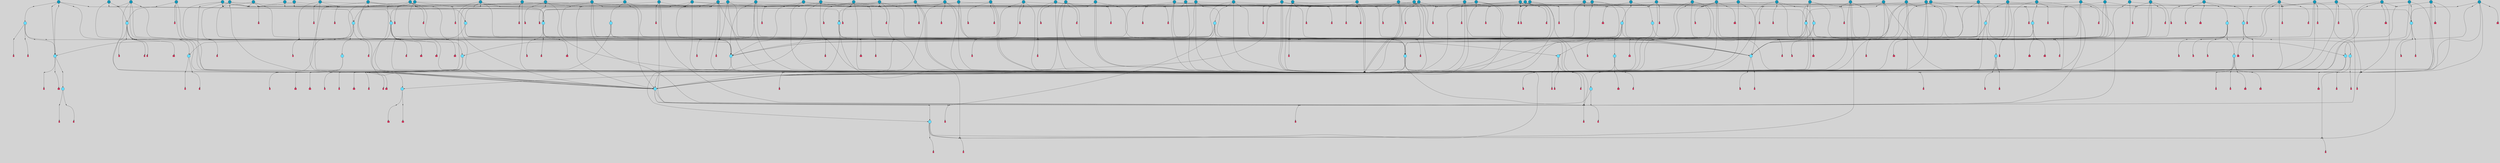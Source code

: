 // File exported with GEGELATI v1.3.1
// On the 2024-04-08 17:49:58
// With the File::TPGGraphDotExporter
digraph{
	graph[pad = "0.212, 0.055" bgcolor = lightgray]
	node[shape=circle style = filled label = ""]
		T3 [fillcolor="#66ddff"]
		T7 [fillcolor="#66ddff"]
		T9 [fillcolor="#66ddff"]
		T11 [fillcolor="#66ddff"]
		T54 [fillcolor="#66ddff"]
		T59 [fillcolor="#66ddff"]
		T82 [fillcolor="#66ddff"]
		T95 [fillcolor="#66ddff"]
		T176 [fillcolor="#66ddff"]
		T255 [fillcolor="#66ddff"]
		T267 [fillcolor="#66ddff"]
		T274 [fillcolor="#66ddff"]
		T300 [fillcolor="#66ddff"]
		T318 [fillcolor="#66ddff"]
		T319 [fillcolor="#66ddff"]
		T320 [fillcolor="#66ddff"]
		T321 [fillcolor="#66ddff"]
		T322 [fillcolor="#66ddff"]
		T323 [fillcolor="#1199bb"]
		T344 [fillcolor="#1199bb"]
		T383 [fillcolor="#66ddff"]
		T391 [fillcolor="#1199bb"]
		T429 [fillcolor="#1199bb"]
		T430 [fillcolor="#1199bb"]
		T437 [fillcolor="#1199bb"]
		T440 [fillcolor="#1199bb"]
		T451 [fillcolor="#66ddff"]
		T497 [fillcolor="#1199bb"]
		T526 [fillcolor="#1199bb"]
		T537 [fillcolor="#1199bb"]
		T569 [fillcolor="#66ddff"]
		T588 [fillcolor="#1199bb"]
		T592 [fillcolor="#1199bb"]
		T601 [fillcolor="#66ddff"]
		T617 [fillcolor="#66ddff"]
		T622 [fillcolor="#1199bb"]
		T628 [fillcolor="#1199bb"]
		T630 [fillcolor="#66ddff"]
		T640 [fillcolor="#1199bb"]
		T645 [fillcolor="#1199bb"]
		T648 [fillcolor="#1199bb"]
		T656 [fillcolor="#1199bb"]
		T657 [fillcolor="#1199bb"]
		T660 [fillcolor="#1199bb"]
		T664 [fillcolor="#1199bb"]
		T665 [fillcolor="#66ddff"]
		T666 [fillcolor="#66ddff"]
		T667 [fillcolor="#66ddff"]
		T668 [fillcolor="#66ddff"]
		T669 [fillcolor="#1199bb"]
		T670 [fillcolor="#1199bb"]
		T671 [fillcolor="#1199bb"]
		T674 [fillcolor="#1199bb"]
		T675 [fillcolor="#1199bb"]
		T676 [fillcolor="#1199bb"]
		T677 [fillcolor="#1199bb"]
		T678 [fillcolor="#1199bb"]
		T680 [fillcolor="#1199bb"]
		T682 [fillcolor="#1199bb"]
		T684 [fillcolor="#1199bb"]
		T689 [fillcolor="#1199bb"]
		T697 [fillcolor="#1199bb"]
		T699 [fillcolor="#1199bb"]
		T703 [fillcolor="#1199bb"]
		T706 [fillcolor="#66ddff"]
		T708 [fillcolor="#1199bb"]
		T710 [fillcolor="#1199bb"]
		T716 [fillcolor="#1199bb"]
		T717 [fillcolor="#1199bb"]
		T719 [fillcolor="#1199bb"]
		T720 [fillcolor="#1199bb"]
		T721 [fillcolor="#1199bb"]
		T722 [fillcolor="#1199bb"]
		T723 [fillcolor="#1199bb"]
		T724 [fillcolor="#1199bb"]
		T725 [fillcolor="#66ddff"]
		T726 [fillcolor="#66ddff"]
		T727 [fillcolor="#66ddff"]
		T728 [fillcolor="#66ddff"]
		T729 [fillcolor="#1199bb"]
		T730 [fillcolor="#66ddff"]
		T731 [fillcolor="#66ddff"]
		T732 [fillcolor="#66ddff"]
		T734 [fillcolor="#1199bb"]
		T735 [fillcolor="#1199bb"]
		T737 [fillcolor="#1199bb"]
		T738 [fillcolor="#1199bb"]
		T742 [fillcolor="#1199bb"]
		T743 [fillcolor="#1199bb"]
		T744 [fillcolor="#1199bb"]
		T745 [fillcolor="#1199bb"]
		T746 [fillcolor="#1199bb"]
		T747 [fillcolor="#1199bb"]
		T748 [fillcolor="#1199bb"]
		T750 [fillcolor="#1199bb"]
		T751 [fillcolor="#1199bb"]
		T752 [fillcolor="#1199bb"]
		T753 [fillcolor="#1199bb"]
		T754 [fillcolor="#1199bb"]
		T757 [fillcolor="#1199bb"]
		T759 [fillcolor="#1199bb"]
		T760 [fillcolor="#1199bb"]
		T764 [fillcolor="#1199bb"]
		T767 [fillcolor="#1199bb"]
		T768 [fillcolor="#1199bb"]
		T769 [fillcolor="#1199bb"]
		T771 [fillcolor="#1199bb"]
		T772 [fillcolor="#1199bb"]
		T774 [fillcolor="#1199bb"]
		T776 [fillcolor="#1199bb"]
		T777 [fillcolor="#1199bb"]
		T778 [fillcolor="#1199bb"]
		T779 [fillcolor="#1199bb"]
		T780 [fillcolor="#1199bb"]
		T781 [fillcolor="#1199bb"]
		P9778 [fillcolor="#cccccc" shape=point] //6|
		I9778 [shape=box style=invis label="6|1&2|6#1|7&#92;n10|7&2|0#1|5&#92;n9|4&0|1#2|2&#92;n8|6&0|0#1|0&#92;n"]
		P9778 -> I9778[style=invis]
		A7042 [fillcolor="#ff3366" shape=box margin=0.03 width=0 height=0 label="3"]
		T3 -> P9778 -> A7042
		P9779 [fillcolor="#cccccc" shape=point] //3|
		I9779 [shape=box style=invis label="7|6&2|4#0|2&#92;n10|3&2|7#1|4&#92;n11|6&0|4#0|1&#92;n7|1&0|0#2|6&#92;n7|6&0|3#2|6&#92;n4|0&2|6#0|1&#92;n4|4&2|5#0|2&#92;n4|6&0|4#2|7&#92;n10|0&2|3#1|5&#92;n2|6&0|5#0|2&#92;n1|0&2|3#0|7&#92;n1|6&2|0#0|5&#92;n6|2&0|1#0|7&#92;n9|2&0|3#2|7&#92;n5|3&0|6#0|6&#92;n1|7&2|5#2|3&#92;n8|1&2|7#0|6&#92;n1|0&2|5#2|1&#92;n7|1&2|2#2|5&#92;n7|4&2|6#0|3&#92;n"]
		P9779 -> I9779[style=invis]
		A7043 [fillcolor="#ff3366" shape=box margin=0.03 width=0 height=0 label="4"]
		T3 -> P9779 -> A7043
		P9780 [fillcolor="#cccccc" shape=point] //-3|
		I9780 [shape=box style=invis label="1|6&2|7#0|7&#92;n10|2&0|7#1|3&#92;n9|6&2|7#2|2&#92;n5|3&0|7#0|7&#92;n1|6&2|3#0|0&#92;n2|3&2|3#2|2&#92;n5|1&2|6#0|6&#92;n"]
		P9780 -> I9780[style=invis]
		A7044 [fillcolor="#ff3366" shape=box margin=0.03 width=0 height=0 label="7"]
		T7 -> P9780 -> A7044
		P9781 [fillcolor="#cccccc" shape=point] //5|
		I9781 [shape=box style=invis label="0|5&2|3#0|1&#92;n0|6&2|1#2|4&#92;n6|2&2|6#0|7&#92;n7|4&0|3#0|1&#92;n5|4&0|7#1|6&#92;n9|1&0|5#2|2&#92;n6|3&2|3#1|7&#92;n11|7&2|4#1|6&#92;n2|5&0|1#0|0&#92;n4|7&0|0#0|2&#92;n6|2&0|6#0|0&#92;n2|1&2|6#2|4&#92;n10|0&2|0#1|0&#92;n6|6&2|4#0|6&#92;n"]
		P9781 -> I9781[style=invis]
		A7045 [fillcolor="#ff3366" shape=box margin=0.03 width=0 height=0 label="8"]
		T7 -> P9781 -> A7045
		P9782 [fillcolor="#cccccc" shape=point] //-6|
		I9782 [shape=box style=invis label="11|1&0|7#2|0&#92;n10|4&0|1#1|0&#92;n4|3&2|4#2|1&#92;n0|5&2|0#0|0&#92;n6|1&0|0#0|3&#92;n8|2&2|0#0|4&#92;n11|4&2|0#1|6&#92;n7|0&2|6#2|3&#92;n5|3&2|6#2|0&#92;n2|0&2|0#0|4&#92;n"]
		P9782 -> I9782[style=invis]
		A7046 [fillcolor="#ff3366" shape=box margin=0.03 width=0 height=0 label="9"]
		T9 -> P9782 -> A7046
		P9783 [fillcolor="#cccccc" shape=point] //2|
		I9783 [shape=box style=invis label="6|3&2|7#1|4&#92;n8|6&0|0#2|5&#92;n2|1&0|2#0|3&#92;n8|7&0|6#0|4&#92;n2|1&2|0#0|1&#92;n0|0&2|2#2|3&#92;n6|6&0|7#2|1&#92;n6|1&0|7#2|6&#92;n5|4&2|7#0|4&#92;n0|3&0|4#2|0&#92;n11|0&2|0#2|5&#92;n4|5&2|5#2|4&#92;n5|7&0|6#0|4&#92;n9|7&2|5#0|3&#92;n5|4&2|1#0|3&#92;n5|3&0|1#1|7&#92;n0|4&0|3#2|5&#92;n"]
		P9783 -> I9783[style=invis]
		A7047 [fillcolor="#ff3366" shape=box margin=0.03 width=0 height=0 label="10"]
		T9 -> P9783 -> A7047
		P9784 [fillcolor="#cccccc" shape=point] //6|
		I9784 [shape=box style=invis label="3|0&2|7#2|2&#92;n3|2&0|4#2|5&#92;n5|1&0|2#1|0&#92;n8|7&0|1#2|0&#92;n8|5&0|3#0|6&#92;n0|2&0|2#2|3&#92;n1|5&2|5#0|5&#92;n5|6&0|6#0|7&#92;n6|7&0|0#2|6&#92;n1|2&2|3#0|0&#92;n7|7&2|3#0|4&#92;n0|7&2|7#0|6&#92;n1|0&2|2#2|7&#92;n4|4&0|1#0|0&#92;n"]
		P9784 -> I9784[style=invis]
		A7048 [fillcolor="#ff3366" shape=box margin=0.03 width=0 height=0 label="11"]
		T11 -> P9784 -> A7048
		P9785 [fillcolor="#cccccc" shape=point] //-4|
		I9785 [shape=box style=invis label="4|1&0|4#2|6&#92;n1|2&2|2#2|0&#92;n1|2&2|0#0|6&#92;n8|4&2|3#2|5&#92;n5|5&2|1#1|0&#92;n"]
		P9785 -> I9785[style=invis]
		A7049 [fillcolor="#ff3366" shape=box margin=0.03 width=0 height=0 label="12"]
		T11 -> P9785 -> A7049
		P9786 [fillcolor="#cccccc" shape=point] //8|
		I9786 [shape=box style=invis label="9|0&0|1#2|0&#92;n10|1&2|5#1|4&#92;n8|2&2|6#0|4&#92;n2|4&2|5#2|3&#92;n4|2&2|2#0|2&#92;n7|5&0|2#0|0&#92;n8|2&2|1#1|3&#92;n8|7&0|7#2|1&#92;n1|1&0|0#0|7&#92;n5|6&2|5#1|0&#92;n6|6&2|5#0|0&#92;n11|4&0|3#2|6&#92;n4|2&2|4#0|7&#92;n5|6&0|1#2|0&#92;n11|3&0|2#0|7&#92;n"]
		P9786 -> I9786[style=invis]
		A7050 [fillcolor="#ff3366" shape=box margin=0.03 width=0 height=0 label="6"]
		T54 -> P9786 -> A7050
		P9787 [fillcolor="#cccccc" shape=point] //5|
		I9787 [shape=box style=invis label="3|0&2|0#0|1&#92;n3|0&0|7#0|1&#92;n5|3&0|2#2|6&#92;n4|4&2|4#2|6&#92;n11|2&0|7#1|6&#92;n2|7&2|2#2|5&#92;n9|3&2|6#2|7&#92;n7|7&0|0#0|4&#92;n6|1&2|4#2|3&#92;n5|4&2|0#1|6&#92;n1|3&0|7#0|4&#92;n"]
		P9787 -> I9787[style=invis]
		A7051 [fillcolor="#ff3366" shape=box margin=0.03 width=0 height=0 label="7"]
		T54 -> P9787 -> A7051
		P9788 [fillcolor="#cccccc" shape=point] //-10|
		I9788 [shape=box style=invis label="3|6&0|0#0|4&#92;n4|1&2|4#0|1&#92;n5|1&0|1#0|4&#92;n5|5&2|6#0|5&#92;n6|5&0|6#0|3&#92;n11|1&2|0#0|1&#92;n0|7&2|0#0|3&#92;n1|2&0|6#0|1&#92;n8|0&0|4#2|0&#92;n0|4&0|7#2|7&#92;n7|0&2|7#1|3&#92;n3|1&0|5#2|5&#92;n5|1&0|4#0|3&#92;n2|2&0|2#0|0&#92;n8|3&0|1#0|7&#92;n3|0&0|3#0|5&#92;n7|2&0|5#2|0&#92;n6|3&2|7#1|5&#92;n4|7&2|7#2|1&#92;n"]
		P9788 -> I9788[style=invis]
		A7052 [fillcolor="#ff3366" shape=box margin=0.03 width=0 height=0 label="14"]
		T54 -> P9788 -> A7052
		T54 -> P9781
		P9789 [fillcolor="#cccccc" shape=point] //8|
		I9789 [shape=box style=invis label="9|0&0|1#2|0&#92;n10|1&2|5#1|4&#92;n8|2&2|6#0|4&#92;n4|5&0|3#0|1&#92;n2|4&2|5#2|3&#92;n4|2&2|2#0|2&#92;n7|5&0|2#0|0&#92;n8|2&2|1#1|3&#92;n8|7&0|7#2|1&#92;n1|1&0|0#0|7&#92;n5|6&2|5#1|0&#92;n6|3&2|5#0|0&#92;n11|4&0|3#2|6&#92;n1|2&2|4#0|7&#92;n5|6&0|1#2|0&#92;n11|3&0|2#0|7&#92;n"]
		P9789 -> I9789[style=invis]
		A7053 [fillcolor="#ff3366" shape=box margin=0.03 width=0 height=0 label="6"]
		T59 -> P9789 -> A7053
		T59 -> P9787
		T59 -> P9782
		T59 -> P9787
		P9790 [fillcolor="#cccccc" shape=point] //6|
		I9790 [shape=box style=invis label="7|0&2|5#1|2&#92;n10|6&2|1#1|3&#92;n7|5&0|2#0|7&#92;n10|7&0|1#1|5&#92;n4|6&2|5#0|5&#92;n4|4&0|7#2|7&#92;n"]
		P9790 -> I9790[style=invis]
		A7054 [fillcolor="#ff3366" shape=box margin=0.03 width=0 height=0 label="7"]
		T82 -> P9790 -> A7054
		P9791 [fillcolor="#cccccc" shape=point] //6|
		I9791 [shape=box style=invis label="0|5&2|3#0|1&#92;n0|6&2|1#2|4&#92;n9|1&0|5#2|2&#92;n7|4&0|3#0|1&#92;n5|4&0|7#1|6&#92;n2|5&0|1#0|0&#92;n6|3&2|3#1|7&#92;n11|7&2|4#1|6&#92;n6|2&2|6#0|1&#92;n4|7&0|0#0|2&#92;n6|2&0|6#0|0&#92;n9|1&2|6#2|4&#92;n10|0&2|0#1|0&#92;n6|6&2|4#0|6&#92;n"]
		P9791 -> I9791[style=invis]
		A7055 [fillcolor="#ff3366" shape=box margin=0.03 width=0 height=0 label="8"]
		T82 -> P9791 -> A7055
		T82 -> P9782
		P9792 [fillcolor="#cccccc" shape=point] //4|
		I9792 [shape=box style=invis label="4|3&0|6#0|3&#92;n5|7&2|3#2|2&#92;n5|6&0|7#1|2&#92;n1|4&2|6#0|3&#92;n8|4&2|1#2|5&#92;n9|5&2|4#1|4&#92;n2|4&0|5#0|7&#92;n10|0&0|6#1|3&#92;n3|0&0|6#0|2&#92;n2|7&2|7#2|6&#92;n5|2&0|5#1|5&#92;n10|4&2|5#1|7&#92;n4|0&0|4#2|4&#92;n11|1&0|4#2|6&#92;n10|6&2|0#1|4&#92;n9|7&0|3#1|4&#92;n4|5&2|7#0|6&#92;n11|5&2|6#2|3&#92;n0|3&0|5#0|1&#92;n"]
		P9792 -> I9792[style=invis]
		A7056 [fillcolor="#ff3366" shape=box margin=0.03 width=0 height=0 label="13"]
		T95 -> P9792 -> A7056
		P9793 [fillcolor="#cccccc" shape=point] //8|
		I9793 [shape=box style=invis label="9|7&0|5#2|5&#92;n3|3&2|3#0|2&#92;n9|5&2|2#1|0&#92;n2|3&0|6#0|3&#92;n4|4&2|5#2|7&#92;n11|3&2|0#1|5&#92;n6|6&2|1#2|2&#92;n4|6&0|1#2|2&#92;n2|5&2|7#2|2&#92;n7|7&2|2#2|3&#92;n6|5&0|3#2|6&#92;n6|7&0|6#0|2&#92;n"]
		P9793 -> I9793[style=invis]
		A7057 [fillcolor="#ff3366" shape=box margin=0.03 width=0 height=0 label="14"]
		T95 -> P9793 -> A7057
		P9794 [fillcolor="#cccccc" shape=point] //2|
		I9794 [shape=box style=invis label="4|1&0|4#2|6&#92;n5|5&2|1#1|0&#92;n1|0&2|0#0|6&#92;n8|4&2|3#2|5&#92;n"]
		P9794 -> I9794[style=invis]
		T95 -> P9794 -> T11
		P9795 [fillcolor="#cccccc" shape=point] //-9|
		I9795 [shape=box style=invis label="2|0&2|0#2|1&#92;n4|4&2|4#2|6&#92;n9|1&0|3#1|7&#92;n5|3&0|2#2|6&#92;n2|7&2|2#2|5&#92;n5|4&2|0#1|6&#92;n3|0&0|7#0|1&#92;n1|3&0|7#0|4&#92;n11|6&2|2#0|7&#92;n7|7&0|0#0|4&#92;n11|0&0|7#1|6&#92;n9|3&2|6#2|7&#92;n"]
		P9795 -> I9795[style=invis]
		A7058 [fillcolor="#ff3366" shape=box margin=0.03 width=0 height=0 label="7"]
		T95 -> P9795 -> A7058
		P9796 [fillcolor="#cccccc" shape=point] //-8|
		I9796 [shape=box style=invis label="7|5&0|4#2|4&#92;n"]
		P9796 -> I9796[style=invis]
		A7059 [fillcolor="#ff3366" shape=box margin=0.03 width=0 height=0 label="3"]
		T95 -> P9796 -> A7059
		P9797 [fillcolor="#cccccc" shape=point] //3|
		I9797 [shape=box style=invis label="4|7&0|7#2|7&#92;n11|5&2|6#0|2&#92;n5|5&2|6#2|0&#92;n3|2&0|6#0|3&#92;n10|2&2|5#1|5&#92;n9|4&2|3#1|5&#92;n2|5&2|7#2|4&#92;n11|3&2|5#1|0&#92;n7|0&0|7#2|1&#92;n1|2&0|5#0|1&#92;n"]
		P9797 -> I9797[style=invis]
		A7060 [fillcolor="#ff3366" shape=box margin=0.03 width=0 height=0 label="5"]
		T176 -> P9797 -> A7060
		P9798 [fillcolor="#cccccc" shape=point] //2|
		I9798 [shape=box style=invis label="7|1&0|6#0|1&#92;n5|2&2|5#1|6&#92;n10|1&2|1#1|1&#92;n4|7&0|4#2|2&#92;n11|7&0|4#2|7&#92;n5|0&0|5#1|7&#92;n8|2&0|5#2|4&#92;n10|0&2|6#1|6&#92;n5|1&0|1#2|3&#92;n1|6&2|0#0|1&#92;n9|6&2|2#1|4&#92;n3|4&2|3#0|0&#92;n10|1&0|1#1|0&#92;n2|2&0|1#2|1&#92;n3|1&2|7#0|3&#92;n"]
		P9798 -> I9798[style=invis]
		A7061 [fillcolor="#ff3366" shape=box margin=0.03 width=0 height=0 label="10"]
		T176 -> P9798 -> A7061
		P9799 [fillcolor="#cccccc" shape=point] //-1|
		I9799 [shape=box style=invis label="1|7&2|1#0|6&#92;n8|1&2|3#0|5&#92;n10|6&2|7#1|0&#92;n1|7&2|5#0|2&#92;n0|3&0|3#2|2&#92;n3|5&0|1#0|0&#92;n3|5&0|2#0|3&#92;n1|5&2|0#0|4&#92;n5|7&2|2#2|5&#92;n4|0&2|3#0|3&#92;n"]
		P9799 -> I9799[style=invis]
		T176 -> P9799 -> T3
		P9800 [fillcolor="#cccccc" shape=point] //-3|
		I9800 [shape=box style=invis label="6|3&2|4#1|4&#92;n5|3&0|1#1|7&#92;n2|1&0|2#2|3&#92;n8|7&0|6#0|4&#92;n2|1&2|0#0|1&#92;n0|0&2|2#2|3&#92;n6|1&0|7#2|6&#92;n5|7&0|2#0|4&#92;n0|3&0|4#2|0&#92;n11|0&2|0#2|5&#92;n6|0&2|0#1|4&#92;n8|6&0|2#2|5&#92;n5|4&2|1#0|3&#92;n9|7&2|5#0|3&#92;n5|4&2|7#0|4&#92;n"]
		P9800 -> I9800[style=invis]
		A7062 [fillcolor="#ff3366" shape=box margin=0.03 width=0 height=0 label="10"]
		T176 -> P9800 -> A7062
		P9801 [fillcolor="#cccccc" shape=point] //4|
		I9801 [shape=box style=invis label="7|1&0|6#0|1&#92;n5|2&2|5#1|6&#92;n10|1&2|1#1|1&#92;n9|6&2|2#1|4&#92;n4|7&0|4#2|2&#92;n9|6&0|4#1|1&#92;n10|0&2|6#1|6&#92;n5|1&0|1#2|3&#92;n1|6&2|0#0|1&#92;n8|2&0|5#2|4&#92;n3|4&2|3#0|0&#92;n10|1&0|5#1|0&#92;n2|2&0|1#2|1&#92;n3|1&2|7#0|3&#92;n"]
		P9801 -> I9801[style=invis]
		A7063 [fillcolor="#ff3366" shape=box margin=0.03 width=0 height=0 label="10"]
		T176 -> P9801 -> A7063
		T255 -> P9799
		P9802 [fillcolor="#cccccc" shape=point] //-9|
		I9802 [shape=box style=invis label="7|1&0|0#2|6&#92;n1|6&0|4#2|7&#92;n7|6&2|4#0|2&#92;n10|7&2|1#1|3&#92;n7|6&0|3#2|6&#92;n4|0&2|2#2|1&#92;n1|0&0|5#2|3&#92;n6|1&2|6#1|1&#92;n7|4&2|6#1|0&#92;n9|5&0|1#0|2&#92;n9|2&0|3#0|7&#92;n6|0&2|7#0|6&#92;n10|5&2|3#1|5&#92;n10|0&2|7#1|4&#92;n1|0&2|3#0|7&#92;n5|2&0|6#0|6&#92;n2|6&0|1#0|2&#92;n7|4&2|5#0|3&#92;n3|6&2|4#0|5&#92;n1|6&2|0#0|5&#92;n"]
		P9802 -> I9802[style=invis]
		A7064 [fillcolor="#ff3366" shape=box margin=0.03 width=0 height=0 label="4"]
		T255 -> P9802 -> A7064
		P9803 [fillcolor="#cccccc" shape=point] //7|
		I9803 [shape=box style=invis label="9|6&2|6#1|3&#92;n9|7&2|0#1|7&#92;n3|0&2|0#0|0&#92;n1|6&0|0#0|4&#92;n7|4&0|3#0|1&#92;n"]
		P9803 -> I9803[style=invis]
		A7065 [fillcolor="#ff3366" shape=box margin=0.03 width=0 height=0 label="12"]
		T255 -> P9803 -> A7065
		P9804 [fillcolor="#cccccc" shape=point] //-9|
		I9804 [shape=box style=invis label="11|5&0|0#2|6&#92;n8|5&2|3#2|1&#92;n7|1&0|6#1|3&#92;n11|4&0|2#0|1&#92;n9|0&2|7#1|6&#92;n10|1&0|3#1|6&#92;n0|3&0|4#2|5&#92;n5|7&2|3#1|6&#92;n2|0&2|1#0|7&#92;n"]
		P9804 -> I9804[style=invis]
		A7066 [fillcolor="#ff3366" shape=box margin=0.03 width=0 height=0 label="2"]
		T255 -> P9804 -> A7066
		P9805 [fillcolor="#cccccc" shape=point] //-7|
		I9805 [shape=box style=invis label="9|1&2|7#2|1&#92;n7|0&2|0#2|7&#92;n2|3&2|3#2|2&#92;n8|5&2|1#0|3&#92;n5|5&0|7#0|1&#92;n1|6&2|7#0|7&#92;n10|2&0|7#1|3&#92;n6|4&2|2#2|4&#92;n0|6&2|5#0|2&#92;n"]
		P9805 -> I9805[style=invis]
		A7067 [fillcolor="#ff3366" shape=box margin=0.03 width=0 height=0 label="7"]
		T255 -> P9805 -> A7067
		P9806 [fillcolor="#cccccc" shape=point] //-9|
		I9806 [shape=box style=invis label="4|7&2|6#0|5&#92;n11|3&0|2#2|6&#92;n10|2&2|4#1|6&#92;n3|0&2|6#2|7&#92;n4|3&0|5#0|7&#92;n2|3&0|7#0|7&#92;n10|6&0|7#1|5&#92;n10|1&2|2#1|1&#92;n1|7&0|3#2|6&#92;n"]
		P9806 -> I9806[style=invis]
		A7068 [fillcolor="#ff3366" shape=box margin=0.03 width=0 height=0 label="4"]
		T267 -> P9806 -> A7068
		T267 -> P9787
		P9807 [fillcolor="#cccccc" shape=point] //-10|
		I9807 [shape=box style=invis label="4|2&2|0#2|4&#92;n7|3&2|7#0|0&#92;n11|5&2|2#0|2&#92;n9|6&2|3#0|1&#92;n0|0&2|2#0|5&#92;n2|3&2|1#2|0&#92;n"]
		P9807 -> I9807[style=invis]
		A7069 [fillcolor="#ff3366" shape=box margin=0.03 width=0 height=0 label="2"]
		T267 -> P9807 -> A7069
		P9808 [fillcolor="#cccccc" shape=point] //-2|
		I9808 [shape=box style=invis label="5|2&2|0#2|4&#92;n9|1&2|3#0|1&#92;n3|6&2|5#2|7&#92;n7|0&2|1#0|4&#92;n1|2&0|3#0|5&#92;n7|3&2|7#0|0&#92;n"]
		P9808 -> I9808[style=invis]
		A7070 [fillcolor="#ff3366" shape=box margin=0.03 width=0 height=0 label="2"]
		T267 -> P9808 -> A7070
		P9809 [fillcolor="#cccccc" shape=point] //-9|
		I9809 [shape=box style=invis label="4|1&0|4#2|6&#92;n11|0&2|0#0|6&#92;n8|4&2|3#2|5&#92;n6|0&0|3#0|1&#92;n"]
		P9809 -> I9809[style=invis]
		T267 -> P9809 -> T11
		T274 -> P9799
		P9810 [fillcolor="#cccccc" shape=point] //-2|
		I9810 [shape=box style=invis label="7|1&0|0#2|6&#92;n5|2&0|6#0|6&#92;n7|6&2|4#0|2&#92;n10|7&2|1#1|3&#92;n7|6&0|3#2|6&#92;n4|0&2|2#2|1&#92;n1|0&0|5#2|3&#92;n6|1&2|6#1|1&#92;n7|4&2|6#1|0&#92;n7|4&2|5#0|3&#92;n9|2&0|3#0|7&#92;n6|0&2|7#0|7&#92;n10|5&2|3#1|5&#92;n10|0&2|7#1|4&#92;n1|0&2|3#0|7&#92;n1|6&0|1#2|7&#92;n2|6&0|1#0|2&#92;n9|5&0|1#0|2&#92;n3|6&2|4#0|5&#92;n1|6&2|0#0|5&#92;n"]
		P9810 -> I9810[style=invis]
		A7071 [fillcolor="#ff3366" shape=box margin=0.03 width=0 height=0 label="4"]
		T274 -> P9810 -> A7071
		T274 -> P9805
		P9811 [fillcolor="#cccccc" shape=point] //9|
		I9811 [shape=box style=invis label="2|3&0|1#0|2&#92;n1|6&0|2#2|7&#92;n6|0&2|7#0|6&#92;n10|7&2|1#1|3&#92;n7|4&2|6#1|0&#92;n1|1&0|5#2|3&#92;n4|0&2|2#2|1&#92;n6|1&2|6#1|1&#92;n7|6&0|3#2|6&#92;n9|5&0|1#0|2&#92;n9|2&0|3#0|7&#92;n7|6&0|4#0|2&#92;n10|5&2|3#1|5&#92;n10|0&2|7#1|4&#92;n1|0&2|3#0|7&#92;n5|2&0|6#0|6&#92;n7|1&0|0#2|6&#92;n7|4&2|5#0|3&#92;n3|6&2|4#0|5&#92;n1|6&2|0#0|5&#92;n"]
		P9811 -> I9811[style=invis]
		A7072 [fillcolor="#ff3366" shape=box margin=0.03 width=0 height=0 label="4"]
		T274 -> P9811 -> A7072
		P9812 [fillcolor="#cccccc" shape=point] //-2|
		I9812 [shape=box style=invis label="8|4&2|1#2|5&#92;n4|1&2|7#2|1&#92;n5|7&2|3#2|2&#92;n10|4&2|5#1|7&#92;n10|0&2|6#1|3&#92;n4|5&2|7#0|6&#92;n9|5&2|4#0|4&#92;n2|4&0|5#0|7&#92;n11|1&2|4#2|6&#92;n1|4&2|6#0|3&#92;n2|7&2|7#2|6&#92;n3|0&0|6#0|2&#92;n4|0&0|4#2|4&#92;n4|4&2|6#0|7&#92;n10|6&2|0#1|4&#92;n9|7&0|3#1|4&#92;n5|6&0|7#1|2&#92;n11|5&2|6#0|3&#92;n0|3&0|5#0|1&#92;n"]
		P9812 -> I9812[style=invis]
		T274 -> P9812 -> T9
		P9813 [fillcolor="#cccccc" shape=point] //-2|
		I9813 [shape=box style=invis label="8|4&2|1#2|5&#92;n5|7&2|3#1|2&#92;n10|4&2|5#1|7&#92;n10|0&2|6#1|3&#92;n11|1&2|4#2|6&#92;n9|5&2|4#0|4&#92;n2|4&0|5#0|7&#92;n4|5&2|7#0|6&#92;n1|4&2|6#0|3&#92;n2|7&2|7#2|6&#92;n3|0&0|6#0|2&#92;n0|7&0|5#0|1&#92;n0|4&2|1#0|0&#92;n4|4&2|6#0|7&#92;n7|2&2|6#2|6&#92;n11|5&2|6#0|3&#92;n9|7&0|3#1|4&#92;n5|6&0|7#1|2&#92;n10|6&2|0#1|4&#92;n4|0&0|4#2|4&#92;n"]
		P9813 -> I9813[style=invis]
		T300 -> P9813 -> T59
		P9814 [fillcolor="#cccccc" shape=point] //10|
		I9814 [shape=box style=invis label="2|6&2|4#0|0&#92;n1|7&2|3#0|6&#92;n3|5&2|2#0|3&#92;n10|3&0|4#1|4&#92;n7|1&0|4#2|6&#92;n10|2&0|3#1|7&#92;n9|5&2|0#0|4&#92;n4|0&0|3#2|7&#92;n11|4&2|6#1|2&#92;n5|4&2|7#0|2&#92;n4|5&2|7#2|1&#92;n6|5&0|7#2|1&#92;n5|3&2|3#1|6&#92;n10|7&2|0#1|2&#92;n"]
		P9814 -> I9814[style=invis]
		A7073 [fillcolor="#ff3366" shape=box margin=0.03 width=0 height=0 label="5"]
		T300 -> P9814 -> A7073
		T300 -> P9806
		P9815 [fillcolor="#cccccc" shape=point] //-4|
		I9815 [shape=box style=invis label="4|1&0|4#2|6&#92;n1|2&2|2#2|0&#92;n1|2&2|0#0|6&#92;n8|4&2|3#2|5&#92;n5|5&2|1#1|0&#92;n"]
		P9815 -> I9815[style=invis]
		A7074 [fillcolor="#ff3366" shape=box margin=0.03 width=0 height=0 label="12"]
		T321 -> P9815 -> A7074
		P9816 [fillcolor="#cccccc" shape=point] //6|
		I9816 [shape=box style=invis label="3|0&2|7#2|2&#92;n3|2&0|4#2|5&#92;n5|1&0|2#1|0&#92;n8|7&0|1#2|0&#92;n8|5&0|3#0|6&#92;n0|2&0|2#2|3&#92;n1|5&2|5#0|5&#92;n5|6&0|6#0|7&#92;n6|7&0|0#2|6&#92;n1|2&2|3#0|0&#92;n7|7&2|3#0|4&#92;n0|7&2|7#0|6&#92;n1|0&2|2#2|7&#92;n4|4&0|1#0|0&#92;n"]
		P9816 -> I9816[style=invis]
		A7075 [fillcolor="#ff3366" shape=box margin=0.03 width=0 height=0 label="11"]
		T321 -> P9816 -> A7075
		P9817 [fillcolor="#cccccc" shape=point] //2|
		I9817 [shape=box style=invis label="4|1&0|4#2|6&#92;n5|5&2|1#1|0&#92;n1|0&2|0#0|6&#92;n8|4&2|3#2|5&#92;n"]
		P9817 -> I9817[style=invis]
		T323 -> P9817 -> T321
		P9818 [fillcolor="#cccccc" shape=point] //-3|
		I9818 [shape=box style=invis label="8|1&2|3#0|5&#92;n0|6&0|5#0|5&#92;n3|7&2|1#0|6&#92;n3|5&0|1#0|0&#92;n9|5&2|0#0|4&#92;n3|5&0|2#0|3&#92;n10|6&2|4#1|0&#92;n9|4&2|7#2|6&#92;n1|7&2|5#2|2&#92;n"]
		P9818 -> I9818[style=invis]
		A7076 [fillcolor="#ff3366" shape=box margin=0.03 width=0 height=0 label="5"]
		T318 -> P9818 -> A7076
		P9819 [fillcolor="#cccccc" shape=point] //0|
		I9819 [shape=box style=invis label="2|5&0|1#0|6&#92;n6|1&2|2#2|7&#92;n8|0&0|3#1|4&#92;n4|3&2|5#2|4&#92;n8|1&2|4#0|0&#92;n6|6&0|1#2|6&#92;n11|7&2|4#2|5&#92;n6|2&2|4#0|2&#92;n8|5&2|4#2|4&#92;n2|1&2|1#2|2&#92;n2|7&2|5#2|6&#92;n9|7&0|5#0|4&#92;n1|2&0|5#2|6&#92;n4|2&2|3#2|7&#92;n3|3&2|1#0|2&#92;n"]
		P9819 -> I9819[style=invis]
		A7077 [fillcolor="#ff3366" shape=box margin=0.03 width=0 height=0 label="5"]
		T318 -> P9819 -> A7077
		P9820 [fillcolor="#cccccc" shape=point] //-2|
		I9820 [shape=box style=invis label="11|7&2|0#1|7&#92;n4|3&0|1#2|5&#92;n0|4&2|4#2|7&#92;n1|6&0|0#0|4&#92;n4|0&0|0#0|5&#92;n0|6&2|3#2|0&#92;n9|6&2|5#1|3&#92;n0|7&2|1#2|5&#92;n4|4&0|5#0|1&#92;n10|4&0|0#1|0&#92;n"]
		P9820 -> I9820[style=invis]
		A7078 [fillcolor="#ff3366" shape=box margin=0.03 width=0 height=0 label="12"]
		T323 -> P9820 -> A7078
		P9821 [fillcolor="#cccccc" shape=point] //5|
		I9821 [shape=box style=invis label="8|1&2|6#0|6&#92;n3|0&0|7#0|1&#92;n11|3&0|2#2|6&#92;n4|4&2|4#2|6&#92;n11|2&0|7#1|6&#92;n2|7&2|2#2|5&#92;n7|7&0|0#0|4&#92;n6|1&2|4#2|3&#92;n5|4&2|0#1|6&#92;n3|0&2|0#0|1&#92;n1|3&0|7#0|4&#92;n"]
		P9821 -> I9821[style=invis]
		A7079 [fillcolor="#ff3366" shape=box margin=0.03 width=0 height=0 label="7"]
		T319 -> P9821 -> A7079
		P9822 [fillcolor="#cccccc" shape=point] //7|
		I9822 [shape=box style=invis label="7|0&2|1#2|0&#92;n9|7&2|1#1|7&#92;n8|2&0|1#1|0&#92;n6|6&0|2#1|1&#92;n2|2&0|5#0|0&#92;n5|7&0|0#2|1&#92;n5|1&2|5#1|5&#92;n4|7&2|4#2|3&#92;n10|5&2|2#1|5&#92;n1|3&2|2#2|0&#92;n10|2&2|6#1|5&#92;n"]
		P9822 -> I9822[style=invis]
		A7080 [fillcolor="#ff3366" shape=box margin=0.03 width=0 height=0 label="1"]
		T319 -> P9822 -> A7080
		P9823 [fillcolor="#cccccc" shape=point] //-2|
		I9823 [shape=box style=invis label="4|1&0|4#0|3&#92;n4|2&0|5#2|0&#92;n5|5&2|6#0|5&#92;n1|4&0|1#0|2&#92;n6|3&2|7#1|5&#92;n0|4&2|0#0|3&#92;n8|5&2|5#1|2&#92;n10|7&2|7#1|1&#92;n3|4&0|0#2|1&#92;n3|6&2|5#2|5&#92;n8|3&0|1#0|7&#92;n10|0&2|7#1|3&#92;n4|1&2|4#0|1&#92;n9|3&2|0#0|4&#92;n3|6&2|0#0|4&#92;n1|2&0|6#2|1&#92;n4|0&2|1#2|2&#92;n"]
		P9823 -> I9823[style=invis]
		A7081 [fillcolor="#ff3366" shape=box margin=0.03 width=0 height=0 label="14"]
		T320 -> P9823 -> A7081
		P9824 [fillcolor="#cccccc" shape=point] //-3|
		I9824 [shape=box style=invis label="3|7&0|0#0|2&#92;n11|5&0|1#1|1&#92;n4|1&0|6#2|6&#92;n4|0&0|1#0|5&#92;n"]
		P9824 -> I9824[style=invis]
		T319 -> P9824 -> T320
		P9825 [fillcolor="#cccccc" shape=point] //-3|
		I9825 [shape=box style=invis label="1|6&2|7#0|7&#92;n10|2&0|7#1|3&#92;n9|6&2|7#2|2&#92;n5|3&0|7#0|7&#92;n1|6&2|3#0|0&#92;n2|3&2|3#2|2&#92;n5|1&2|6#0|6&#92;n"]
		P9825 -> I9825[style=invis]
		A7082 [fillcolor="#ff3366" shape=box margin=0.03 width=0 height=0 label="7"]
		T322 -> P9825 -> A7082
		P9826 [fillcolor="#cccccc" shape=point] //-3|
		I9826 [shape=box style=invis label="7|2&2|4#0|2&#92;n4|1&2|6#0|1&#92;n11|6&0|4#0|1&#92;n7|1&0|0#2|6&#92;n6|2&0|1#0|7&#92;n10|3&2|7#1|4&#92;n3|5&2|3#0|1&#92;n4|4&2|5#0|2&#92;n4|6&0|4#2|7&#92;n2|5&0|5#0|2&#92;n10|0&2|3#1|4&#92;n0|1&2|7#0|6&#92;n7|6&0|3#2|6&#92;n1|3&0|6#2|0&#92;n5|3&0|6#0|6&#92;n1|4&2|5#2|3&#92;n1|6&2|0#0|5&#92;n9|2&0|3#2|7&#92;n7|1&2|2#2|5&#92;n"]
		P9826 -> I9826[style=invis]
		T323 -> P9826 -> T319
		P9827 [fillcolor="#cccccc" shape=point] //1|
		I9827 [shape=box style=invis label="5|1&0|6#2|7&#92;n2|4&0|4#2|2&#92;n0|6&0|5#0|4&#92;n10|6&2|5#1|6&#92;n9|3&0|1#1|7&#92;n10|3&2|2#1|0&#92;n5|0&0|0#2|1&#92;n11|3&2|3#1|5&#92;n10|3&0|1#1|0&#92;n2|4&0|1#0|1&#92;n0|2&0|3#2|4&#92;n9|2&2|1#2|5&#92;n11|7&2|6#2|6&#92;n"]
		P9827 -> I9827[style=invis]
		T320 -> P9827 -> T322
		P9828 [fillcolor="#cccccc" shape=point] //5|
		I9828 [shape=box style=invis label="0|5&2|3#0|1&#92;n0|6&2|1#2|4&#92;n6|2&2|6#0|7&#92;n7|4&0|3#0|1&#92;n5|4&0|7#1|6&#92;n9|1&0|5#2|2&#92;n6|3&2|3#1|7&#92;n11|7&2|4#1|6&#92;n2|5&0|1#0|0&#92;n4|7&0|0#0|2&#92;n6|2&0|6#0|0&#92;n2|1&2|6#2|4&#92;n10|0&2|0#1|0&#92;n6|6&2|4#0|6&#92;n"]
		P9828 -> I9828[style=invis]
		A7083 [fillcolor="#ff3366" shape=box margin=0.03 width=0 height=0 label="8"]
		T322 -> P9828 -> A7083
		P9829 [fillcolor="#cccccc" shape=point] //5|
		I9829 [shape=box style=invis label="3|0&2|0#0|1&#92;n3|0&0|7#0|1&#92;n5|3&0|2#2|6&#92;n4|4&2|4#2|6&#92;n11|2&0|7#1|6&#92;n2|7&2|2#2|5&#92;n9|3&2|6#2|7&#92;n7|7&0|0#0|4&#92;n6|1&2|4#2|3&#92;n5|4&2|0#1|6&#92;n1|3&0|7#0|4&#92;n"]
		P9829 -> I9829[style=invis]
		A7084 [fillcolor="#ff3366" shape=box margin=0.03 width=0 height=0 label="7"]
		T320 -> P9829 -> A7084
		P9830 [fillcolor="#cccccc" shape=point] //5|
		I9830 [shape=box style=invis label="10|4&2|6#1|2&#92;n8|4&0|1#1|0&#92;n0|4&2|6#0|0&#92;n8|4&2|5#2|1&#92;n7|5&2|5#1|0&#92;n3|6&0|6#2|2&#92;n1|7&0|7#0|5&#92;n2|0&0|7#2|4&#92;n9|4&2|6#2|7&#92;n2|6&2|2#0|0&#92;n11|7&2|7#0|7&#92;n5|5&0|0#0|1&#92;n10|1&0|0#1|0&#92;n7|3&0|1#2|5&#92;n9|2&2|7#1|5&#92;n9|0&2|5#1|2&#92;n1|6&2|4#2|2&#92;n3|3&2|2#0|7&#92;n1|6&2|0#0|0&#92;n6|4&2|6#1|0&#92;n"]
		P9830 -> I9830[style=invis]
		A7085 [fillcolor="#ff3366" shape=box margin=0.03 width=0 height=0 label="1"]
		T319 -> P9830 -> A7085
		P9831 [fillcolor="#cccccc" shape=point] //7|
		I9831 [shape=box style=invis label="6|1&2|6#2|7&#92;n7|0&2|4#2|3&#92;n3|3&0|7#0|6&#92;n5|4&0|2#2|4&#92;n8|5&2|6#2|7&#92;n0|0&2|3#0|3&#92;n5|4&2|4#2|6&#92;n"]
		P9831 -> I9831[style=invis]
		T319 -> P9831 -> T318
		P9832 [fillcolor="#cccccc" shape=point] //7|
		I9832 [shape=box style=invis label="0|2&2|4#2|6&#92;n5|3&0|6#0|1&#92;n4|7&2|6#0|5&#92;n7|6&0|7#0|5&#92;n10|7&2|2#1|1&#92;n"]
		P9832 -> I9832[style=invis]
		A7086 [fillcolor="#ff3366" shape=box margin=0.03 width=0 height=0 label="4"]
		T318 -> P9832 -> A7086
		P9833 [fillcolor="#cccccc" shape=point] //-2|
		I9833 [shape=box style=invis label="2|5&0|2#0|2&#92;n0|0&2|5#2|5&#92;n7|3&2|2#2|3&#92;n3|5&2|1#2|5&#92;n9|4&2|0#2|5&#92;n7|2&2|0#1|4&#92;n5|4&0|5#2|4&#92;n7|3&2|1#2|5&#92;n5|1&0|4#0|6&#92;n1|7&2|4#0|1&#92;n11|6&0|0#0|1&#92;n9|0&0|1#2|5&#92;n4|4&2|5#0|2&#92;n8|1&2|7#2|0&#92;n4|5&0|2#0|1&#92;n"]
		P9833 -> I9833[style=invis]
		A7087 [fillcolor="#ff3366" shape=box margin=0.03 width=0 height=0 label="4"]
		T344 -> P9833 -> A7087
		P9834 [fillcolor="#cccccc" shape=point] //-2|
		I9834 [shape=box style=invis label="2|4&0|3#2|2&#92;n11|7&2|3#2|6&#92;n3|4&2|7#0|1&#92;n7|1&2|0#0|0&#92;n10|3&0|5#1|5&#92;n10|2&0|7#1|7&#92;n0|2&0|3#2|6&#92;n9|3&0|7#2|1&#92;n4|1&0|5#2|4&#92;n8|5&2|3#2|0&#92;n10|7&0|4#1|7&#92;n0|1&2|4#0|3&#92;n11|7&2|7#2|3&#92;n3|3&0|2#2|7&#92;n8|0&0|4#0|1&#92;n6|4&2|5#2|3&#92;n7|6&0|4#1|6&#92;n7|3&2|0#0|6&#92;n"]
		P9834 -> I9834[style=invis]
		A7088 [fillcolor="#ff3366" shape=box margin=0.03 width=0 height=0 label="4"]
		T344 -> P9834 -> A7088
		P9835 [fillcolor="#cccccc" shape=point] //-2|
		I9835 [shape=box style=invis label="6|4&2|6#1|7&#92;n4|6&0|1#2|5&#92;n1|4&2|5#0|4&#92;n4|3&2|0#0|1&#92;n0|0&2|7#2|7&#92;n7|7&0|5#2|3&#92;n2|2&2|1#2|6&#92;n7|4&2|7#0|7&#92;n5|0&2|1#0|2&#92;n10|0&0|4#1|2&#92;n4|4&0|7#0|0&#92;n6|7&0|2#0|1&#92;n2|1&2|3#0|0&#92;n"]
		P9835 -> I9835[style=invis]
		T344 -> P9835 -> T255
		P9836 [fillcolor="#cccccc" shape=point] //-8|
		I9836 [shape=box style=invis label="0|4&0|3#2|5&#92;n2|1&0|2#2|3&#92;n8|7&0|6#0|4&#92;n0|4&2|4#0|1&#92;n9|4&2|5#0|3&#92;n0|0&2|7#2|3&#92;n4|5&2|5#2|4&#92;n5|7&0|6#0|4&#92;n5|4&2|7#0|4&#92;n0|3&0|4#2|0&#92;n6|3&2|2#1|4&#92;n11|7&2|0#2|5&#92;n6|1&0|7#2|5&#92;n5|3&0|1#1|7&#92;n2|0&2|0#0|1&#92;n6|6&0|7#2|1&#92;n"]
		P9836 -> I9836[style=invis]
		A7089 [fillcolor="#ff3366" shape=box margin=0.03 width=0 height=0 label="10"]
		T383 -> P9836 -> A7089
		P9837 [fillcolor="#cccccc" shape=point] //5|
		I9837 [shape=box style=invis label="1|6&2|7#0|7&#92;n9|2&2|7#2|2&#92;n10|2&0|7#1|3&#92;n5|3&0|7#0|7&#92;n7|0&2|7#2|2&#92;n1|6&2|3#0|0&#92;n2|3&2|3#2|2&#92;n"]
		P9837 -> I9837[style=invis]
		A7090 [fillcolor="#ff3366" shape=box margin=0.03 width=0 height=0 label="7"]
		T383 -> P9837 -> A7090
		T383 -> P9780
		P9838 [fillcolor="#cccccc" shape=point] //-1|
		I9838 [shape=box style=invis label="3|4&0|1#0|2&#92;n8|7&2|6#0|1&#92;n4|7&2|4#2|4&#92;n3|2&2|3#2|4&#92;n8|4&2|1#1|2&#92;n7|4&0|2#0|2&#92;n6|0&2|0#1|6&#92;n3|3&0|7#0|6&#92;n0|5&0|3#0|3&#92;n"]
		P9838 -> I9838[style=invis]
		A7091 [fillcolor="#ff3366" shape=box margin=0.03 width=0 height=0 label="5"]
		T383 -> P9838 -> A7091
		P9839 [fillcolor="#cccccc" shape=point] //-3|
		I9839 [shape=box style=invis label="5|6&0|1#2|0&#92;n8|7&0|7#2|1&#92;n2|7&0|0#0|4&#92;n10|1&2|0#1|5&#92;n5|7&2|2#0|6&#92;n4|2&2|2#0|2&#92;n9|7&2|6#0|7&#92;n8|6&2|1#1|3&#92;n1|6&0|1#2|4&#92;n0|6&2|3#0|4&#92;n9|0&0|1#2|0&#92;n5|5&2|5#1|4&#92;n8|2&2|6#0|7&#92;n7|5&0|2#0|0&#92;n1|1&0|0#2|7&#92;n10|1&2|5#1|4&#92;n11|1&0|5#2|6&#92;n6|0&2|5#0|0&#92;n10|0&2|1#1|3&#92;n"]
		P9839 -> I9839[style=invis]
		A7092 [fillcolor="#ff3366" shape=box margin=0.03 width=0 height=0 label="6"]
		T383 -> P9839 -> A7092
		P9840 [fillcolor="#cccccc" shape=point] //7|
		I9840 [shape=box style=invis label="3|3&2|7#0|4&#92;n4|3&2|6#0|3&#92;n8|4&0|6#1|2&#92;n5|6&2|3#0|4&#92;n0|7&2|1#0|5&#92;n8|7&2|2#2|5&#92;n9|1&0|0#1|0&#92;n10|1&2|1#1|4&#92;n10|5&0|6#1|7&#92;n5|2&2|3#0|4&#92;n2|0&2|6#2|7&#92;n1|7&0|1#0|7&#92;n"]
		P9840 -> I9840[style=invis]
		A7093 [fillcolor="#ff3366" shape=box margin=0.03 width=0 height=0 label="2"]
		T391 -> P9840 -> A7093
		T391 -> P9795
		P9841 [fillcolor="#cccccc" shape=point] //-10|
		I9841 [shape=box style=invis label="6|0&0|6#1|4&#92;n0|3&0|0#2|1&#92;n7|7&0|0#0|4&#92;n1|3&0|3#2|4&#92;n9|1&0|3#1|7&#92;n2|4&2|4#2|6&#92;n1|5&2|3#0|4&#92;n4|2&2|1#0|1&#92;n"]
		P9841 -> I9841[style=invis]
		T391 -> P9841 -> T267
		P9842 [fillcolor="#cccccc" shape=point] //9|
		I9842 [shape=box style=invis label="7|5&2|6#2|2&#92;n1|7&0|1#2|3&#92;n2|0&2|0#2|4&#92;n6|4&0|4#1|6&#92;n10|3&2|4#1|6&#92;n"]
		P9842 -> I9842[style=invis]
		T391 -> P9842 -> T300
		T429 -> P9842
		P9843 [fillcolor="#cccccc" shape=point] //7|
		I9843 [shape=box style=invis label="7|0&2|1#2|0&#92;n9|7&2|1#1|7&#92;n8|2&0|1#1|0&#92;n6|6&0|2#1|1&#92;n2|2&0|5#0|0&#92;n5|7&0|0#2|1&#92;n5|1&2|5#1|5&#92;n4|7&2|4#2|3&#92;n10|5&2|2#1|5&#92;n1|3&2|2#2|0&#92;n10|2&2|6#1|5&#92;n"]
		P9843 -> I9843[style=invis]
		A7094 [fillcolor="#ff3366" shape=box margin=0.03 width=0 height=0 label="1"]
		T429 -> P9843 -> A7094
		T429 -> P9821
		P9844 [fillcolor="#cccccc" shape=point] //5|
		I9844 [shape=box style=invis label="9|4&2|3#1|3&#92;n0|4&2|4#0|5&#92;n6|1&2|6#2|5&#92;n4|0&0|5#2|0&#92;n"]
		P9844 -> I9844[style=invis]
		A7095 [fillcolor="#ff3366" shape=box margin=0.03 width=0 height=0 label="7"]
		T429 -> P9844 -> A7095
		P9845 [fillcolor="#cccccc" shape=point] //0|
		I9845 [shape=box style=invis label="7|2&0|4#1|4&#92;n5|3&0|7#0|4&#92;n7|7&0|0#0|4&#92;n2|3&2|6#2|5&#92;n1|0&2|7#0|5&#92;n9|6&0|0#2|2&#92;n3|3&2|0#0|1&#92;n4|4&2|4#0|6&#92;n9|3&2|6#1|7&#92;n6|4&2|4#1|3&#92;n6|4&2|0#1|6&#92;n8|1&2|7#2|6&#92;n6|0&0|6#2|0&#92;n"]
		P9845 -> I9845[style=invis]
		A7096 [fillcolor="#ff3366" shape=box margin=0.03 width=0 height=0 label="7"]
		T429 -> P9845 -> A7096
		T430 -> P9842
		P9846 [fillcolor="#cccccc" shape=point] //3|
		I9846 [shape=box style=invis label="6|1&2|4#2|0&#92;n1|3&0|0#0|4&#92;n3|0&0|7#0|1&#92;n4|4&2|4#2|7&#92;n7|0&2|3#2|0&#92;n7|7&0|0#0|4&#92;n11|2&0|7#1|6&#92;n0|4&0|7#2|7&#92;n3|0&2|0#0|1&#92;n2|7&2|0#2|5&#92;n"]
		P9846 -> I9846[style=invis]
		A7097 [fillcolor="#ff3366" shape=box margin=0.03 width=0 height=0 label="7"]
		T430 -> P9846 -> A7097
		T430 -> P9806
		P9847 [fillcolor="#cccccc" shape=point] //-3|
		I9847 [shape=box style=invis label="2|6&0|0#0|7&#92;n9|6&2|0#0|6&#92;n3|0&0|5#0|1&#92;n5|5&0|4#0|3&#92;n6|1&2|4#2|3&#92;n2|7&2|2#2|5&#92;n5|3&0|2#2|6&#92;n7|7&0|0#0|4&#92;n5|4&2|0#1|6&#92;n9|3&2|6#2|7&#92;n1|3&0|7#0|4&#92;n"]
		P9847 -> I9847[style=invis]
		A7098 [fillcolor="#ff3366" shape=box margin=0.03 width=0 height=0 label="7"]
		T430 -> P9847 -> A7098
		T437 -> P9834
		P9848 [fillcolor="#cccccc" shape=point] //-2|
		I9848 [shape=box style=invis label="7|7&0|5#2|3&#92;n4|6&0|1#2|5&#92;n1|4&2|5#0|4&#92;n4|3&2|0#0|1&#92;n0|0&2|7#2|7&#92;n6|4&2|6#1|7&#92;n2|2&2|1#2|6&#92;n7|4&2|7#0|1&#92;n5|0&2|1#0|2&#92;n10|0&0|4#1|2&#92;n4|4&0|7#0|0&#92;n6|7&0|2#0|1&#92;n2|1&2|3#0|0&#92;n"]
		P9848 -> I9848[style=invis]
		T437 -> P9848 -> T255
		T437 -> P9833
		T440 -> P9781
		P9849 [fillcolor="#cccccc" shape=point] //7|
		I9849 [shape=box style=invis label="1|6&0|4#0|1&#92;n10|6&2|7#1|2&#92;n6|3&0|5#0|7&#92;n4|6&2|7#0|0&#92;n11|5&2|2#2|0&#92;n0|2&2|6#2|5&#92;n1|6&0|7#0|7&#92;n9|4&2|4#2|4&#92;n1|0&2|6#0|4&#92;n7|1&2|3#2|0&#92;n"]
		P9849 -> I9849[style=invis]
		A7099 [fillcolor="#ff3366" shape=box margin=0.03 width=0 height=0 label="4"]
		T440 -> P9849 -> A7099
		P9850 [fillcolor="#cccccc" shape=point] //5|
		I9850 [shape=box style=invis label="3|0&2|0#2|1&#92;n3|0&0|7#0|1&#92;n5|3&0|2#2|6&#92;n4|4&2|4#2|6&#92;n5|4&2|0#1|6&#92;n2|7&2|2#2|5&#92;n1|3&0|7#0|4&#92;n11|6&2|2#0|7&#92;n7|7&0|0#0|4&#92;n6|1&2|4#2|3&#92;n11|0&0|7#1|6&#92;n9|3&2|6#2|7&#92;n"]
		P9850 -> I9850[style=invis]
		A7100 [fillcolor="#ff3366" shape=box margin=0.03 width=0 height=0 label="7"]
		T440 -> P9850 -> A7100
		T440 -> P9842
		T451 -> P9795
		P9851 [fillcolor="#cccccc" shape=point] //8|
		I9851 [shape=box style=invis label="9|1&0|3#1|7&#92;n0|3&0|0#2|1&#92;n4|7&0|0#0|4&#92;n7|0&2|1#0|6&#92;n3|1&0|6#0|2&#92;n6|0&0|6#1|6&#92;n2|4&2|4#2|6&#92;n4|2&2|1#0|1&#92;n"]
		P9851 -> I9851[style=invis]
		T451 -> P9851 -> T267
		P9852 [fillcolor="#cccccc" shape=point] //7|
		I9852 [shape=box style=invis label="7|4&2|7#0|4&#92;n4|6&0|1#2|5&#92;n2|1&2|3#0|0&#92;n4|3&2|0#0|1&#92;n0|0&2|7#2|7&#92;n7|7&0|5#2|3&#92;n5|0&2|1#2|2&#92;n10|0&0|4#1|2&#92;n4|4&0|7#0|0&#92;n6|7&0|2#0|1&#92;n1|4&2|5#0|4&#92;n"]
		P9852 -> I9852[style=invis]
		A7101 [fillcolor="#ff3366" shape=box margin=0.03 width=0 height=0 label="0"]
		T451 -> P9852 -> A7101
		P9853 [fillcolor="#cccccc" shape=point] //-8|
		I9853 [shape=box style=invis label="9|7&0|6#1|0&#92;n6|4&2|7#1|0&#92;n6|0&2|4#1|4&#92;n8|4&0|2#2|5&#92;n3|2&0|3#0|7&#92;n2|2&0|2#0|2&#92;n2|1&0|2#2|3&#92;n6|1&0|7#0|2&#92;n4|3&0|1#2|5&#92;n5|7&0|2#0|4&#92;n8|1&0|5#0|4&#92;n6|4&2|0#1|4&#92;n1|4&0|4#2|7&#92;n9|7&0|5#0|3&#92;n7|6&2|0#0|7&#92;n5|4&0|7#0|4&#92;n8|3&0|1#0|1&#92;n"]
		P9853 -> I9853[style=invis]
		A7102 [fillcolor="#ff3366" shape=box margin=0.03 width=0 height=0 label="10"]
		T451 -> P9853 -> A7102
		T451 -> P9842
		T497 -> P9842
		T497 -> P9821
		P9854 [fillcolor="#cccccc" shape=point] //9|
		I9854 [shape=box style=invis label="8|3&2|2#2|7&#92;n1|7&0|1#0|6&#92;n10|1&2|7#1|0&#92;n3|5&0|2#0|3&#92;n0|3&0|3#2|2&#92;n7|6&0|2#2|3&#92;n1|7&2|5#0|2&#92;n3|5&0|1#0|0&#92;n8|1&2|3#0|5&#92;n1|5&2|0#0|4&#92;n5|7&2|2#2|5&#92;n4|0&0|3#0|3&#92;n"]
		P9854 -> I9854[style=invis]
		T497 -> P9854 -> T3
		P9855 [fillcolor="#cccccc" shape=point] //-5|
		I9855 [shape=box style=invis label="10|6&2|5#1|6&#92;n9|3&0|1#1|7&#92;n2|4&0|1#0|1&#92;n11|3&0|7#1|6&#92;n5|1&0|6#2|7&#92;n8|0&0|0#0|1&#92;n0|6&0|7#0|4&#92;n6|7&2|6#2|6&#92;n11|0&2|3#0|5&#92;n"]
		P9855 -> I9855[style=invis]
		T497 -> P9855 -> T7
		P9856 [fillcolor="#cccccc" shape=point] //2|
		I9856 [shape=box style=invis label="0|2&2|4#2|2&#92;n8|1&0|7#2|3&#92;n1|6&0|5#0|2&#92;n6|0&2|1#1|0&#92;n"]
		P9856 -> I9856[style=invis]
		A7103 [fillcolor="#ff3366" shape=box margin=0.03 width=0 height=0 label="3"]
		T497 -> P9856 -> A7103
		T526 -> P9842
		T526 -> P9843
		T526 -> P9821
		P9857 [fillcolor="#cccccc" shape=point] //5|
		I9857 [shape=box style=invis label="2|4&0|1#0|1&#92;n9|3&0|1#1|7&#92;n8|0&0|0#0|1&#92;n0|6&0|7#0|4&#92;n5|1&0|6#2|7&#92;n4|7&2|2#2|3&#92;n11|3&0|7#1|7&#92;n11|6&2|5#1|6&#92;n6|3&2|5#0|2&#92;n5|0&2|3#0|5&#92;n4|7&2|6#2|6&#92;n10|0&2|5#1|3&#92;n8|2&2|6#1|5&#92;n"]
		P9857 -> I9857[style=invis]
		T526 -> P9857 -> T7
		P9858 [fillcolor="#cccccc" shape=point] //7|
		I9858 [shape=box style=invis label="6|0&0|7#0|3&#92;n0|6&2|4#2|4&#92;n"]
		P9858 -> I9858[style=invis]
		A7104 [fillcolor="#ff3366" shape=box margin=0.03 width=0 height=0 label="2"]
		T526 -> P9858 -> A7104
		T537 -> P9842
		T537 -> P9843
		T537 -> P9844
		P9859 [fillcolor="#cccccc" shape=point] //9|
		I9859 [shape=box style=invis label="11|3&0|7#1|6&#92;n9|3&0|1#1|7&#92;n2|4&0|1#0|1&#92;n3|1&0|6#0|4&#92;n1|0&2|2#2|7&#92;n5|1&0|6#2|7&#92;n6|7&2|6#2|6&#92;n8|0&0|2#0|1&#92;n11|0&2|3#0|5&#92;n10|6&2|5#1|6&#92;n8|3&2|3#1|2&#92;n4|0&0|4#2|3&#92;n"]
		P9859 -> I9859[style=invis]
		T537 -> P9859 -> T7
		P9860 [fillcolor="#cccccc" shape=point] //-4|
		I9860 [shape=box style=invis label="4|7&2|2#0|7&#92;n11|6&2|2#0|7&#92;n5|3&0|2#2|4&#92;n9|1&0|3#1|7&#92;n5|3&0|2#2|0&#92;n1|1&0|3#0|4&#92;n2|7&2|2#2|5&#92;n5|2&2|6#2|6&#92;n0|0&2|0#2|1&#92;n9|1&0|3#2|2&#92;n0|5&2|3#0|6&#92;n11|7&0|7#2|1&#92;n"]
		P9860 -> I9860[style=invis]
		A7105 [fillcolor="#ff3366" shape=box margin=0.03 width=0 height=0 label="7"]
		T569 -> P9860 -> A7105
		T569 -> P9842
		P9861 [fillcolor="#cccccc" shape=point] //7|
		I9861 [shape=box style=invis label="7|4&2|7#0|4&#92;n5|0&2|1#2|2&#92;n2|1&2|3#0|0&#92;n4|3&2|0#0|1&#92;n0|0&2|7#2|7&#92;n0|7&0|5#2|3&#92;n4|6&0|1#2|0&#92;n1|4&2|5#0|4&#92;n4|4&0|7#0|0&#92;n10|0&0|4#1|2&#92;n"]
		P9861 -> I9861[style=invis]
		A7106 [fillcolor="#ff3366" shape=box margin=0.03 width=0 height=0 label="0"]
		T569 -> P9861 -> A7106
		P9862 [fillcolor="#cccccc" shape=point] //-2|
		I9862 [shape=box style=invis label="5|2&0|6#0|6&#92;n7|6&2|4#0|2&#92;n10|7&2|1#1|3&#92;n1|0&0|5#2|3&#92;n4|0&2|2#2|1&#92;n7|6&0|3#2|6&#92;n6|1&2|6#1|1&#92;n8|5&2|1#2|7&#92;n7|4&2|6#1|0&#92;n7|4&2|5#0|3&#92;n9|2&0|3#0|7&#92;n6|0&2|7#0|7&#92;n10|5&2|3#1|5&#92;n10|0&2|7#1|4&#92;n1|0&0|3#0|7&#92;n1|6&0|1#2|7&#92;n2|6&0|1#0|2&#92;n9|5&0|1#0|2&#92;n3|6&2|4#0|5&#92;n1|6&2|0#0|5&#92;n"]
		P9862 -> I9862[style=invis]
		A7107 [fillcolor="#ff3366" shape=box margin=0.03 width=0 height=0 label="4"]
		T569 -> P9862 -> A7107
		T588 -> P9842
		P9863 [fillcolor="#cccccc" shape=point] //-2|
		I9863 [shape=box style=invis label="8|1&2|6#0|6&#92;n10|6&2|2#1|5&#92;n3|0&0|7#0|1&#92;n11|2&0|7#1|6&#92;n4|4&2|4#2|6&#92;n11|3&0|2#2|6&#92;n2|7&2|2#2|5&#92;n7|7&0|0#0|4&#92;n6|6&2|4#2|3&#92;n5|4&2|0#1|6&#92;n3|0&2|0#0|1&#92;n1|3&0|7#0|4&#92;n"]
		P9863 -> I9863[style=invis]
		A7108 [fillcolor="#ff3366" shape=box margin=0.03 width=0 height=0 label="7"]
		T588 -> P9863 -> A7108
		P9864 [fillcolor="#cccccc" shape=point] //8|
		I9864 [shape=box style=invis label="8|1&2|3#2|5&#92;n10|4&2|5#1|5&#92;n10|7&0|4#1|6&#92;n7|0&0|7#2|1&#92;n2|6&2|7#2|4&#92;n11|3&2|4#1|0&#92;n5|3&2|6#2|0&#92;n9|4&2|3#1|5&#92;n"]
		P9864 -> I9864[style=invis]
		A7109 [fillcolor="#ff3366" shape=box margin=0.03 width=0 height=0 label="5"]
		T588 -> P9864 -> A7109
		P9865 [fillcolor="#cccccc" shape=point] //9|
		I9865 [shape=box style=invis label="11|0&2|0#1|1&#92;n3|6&0|6#0|0&#92;n1|4&0|0#2|4&#92;n7|5&2|2#1|3&#92;n11|7&2|6#1|7&#92;n5|2&0|6#1|5&#92;n9|5&0|6#0|3&#92;n2|2&2|7#0|5&#92;n9|3&2|2#2|0&#92;n11|0&2|7#0|1&#92;n1|1&2|0#0|1&#92;n6|6&0|6#1|2&#92;n9|7&0|1#0|3&#92;n2|0&2|4#2|5&#92;n2|4&2|2#0|0&#92;n6|1&2|1#1|7&#92;n10|7&2|5#1|6&#92;n11|5&2|7#2|4&#92;n"]
		P9865 -> I9865[style=invis]
		A7110 [fillcolor="#ff3366" shape=box margin=0.03 width=0 height=0 label="1"]
		T588 -> P9865 -> A7110
		P9866 [fillcolor="#cccccc" shape=point] //10|
		I9866 [shape=box style=invis label="7|7&0|5#2|3&#92;n4|6&0|1#2|5&#92;n2|1&2|3#0|0&#92;n4|3&2|0#0|1&#92;n7|4&2|7#0|4&#92;n5|0&2|1#2|2&#92;n10|0&0|4#1|2&#92;n4|4&0|7#0|0&#92;n6|7&0|2#0|1&#92;n1|4&0|5#0|4&#92;n"]
		P9866 -> I9866[style=invis]
		A7111 [fillcolor="#ff3366" shape=box margin=0.03 width=0 height=0 label="0"]
		T588 -> P9866 -> A7111
		T592 -> P9842
		T592 -> P9843
		T592 -> P9844
		P9867 [fillcolor="#cccccc" shape=point] //9|
		I9867 [shape=box style=invis label="4|6&0|1#2|5&#92;n7|4&2|7#0|4&#92;n0|1&2|3#0|0&#92;n4|3&2|0#0|1&#92;n0|0&2|7#2|7&#92;n7|7&0|5#2|3&#92;n5|0&2|1#2|2&#92;n10|0&0|4#1|2&#92;n6|7&0|2#0|1&#92;n1|4&2|5#0|4&#92;n"]
		P9867 -> I9867[style=invis]
		A7112 [fillcolor="#ff3366" shape=box margin=0.03 width=0 height=0 label="0"]
		T592 -> P9867 -> A7112
		T601 -> P9849
		T601 -> P9842
		P9868 [fillcolor="#cccccc" shape=point] //1|
		I9868 [shape=box style=invis label="5|1&0|6#2|7&#92;n2|4&0|4#2|2&#92;n0|6&0|5#0|4&#92;n10|6&2|5#1|6&#92;n9|3&0|1#1|7&#92;n10|3&2|2#1|0&#92;n5|0&0|0#2|1&#92;n11|3&2|3#1|5&#92;n10|3&0|1#1|0&#92;n2|4&0|1#0|1&#92;n0|2&0|3#2|4&#92;n9|2&2|1#2|5&#92;n11|7&2|6#2|6&#92;n"]
		P9868 -> I9868[style=invis]
		T601 -> P9868 -> T7
		P9869 [fillcolor="#cccccc" shape=point] //8|
		I9869 [shape=box style=invis label="0|4&2|6#2|2&#92;n3|2&2|2#0|3&#92;n7|5&2|5#1|6&#92;n6|4&0|3#2|7&#92;n8|5&0|2#1|1&#92;n9|5&2|6#2|7&#92;n8|4&0|1#1|0&#92;n1|6&2|4#2|4&#92;n1|7&0|7#0|5&#92;n0|7&2|7#0|7&#92;n2|0&0|7#2|4&#92;n2|6&2|2#0|0&#92;n4|5&0|0#0|1&#92;n1|3&2|6#0|0&#92;n6|4&2|1#2|1&#92;n8|4&2|5#2|1&#92;n10|1&0|0#1|0&#92;n3|3&2|2#2|7&#92;n7|3&0|1#2|5&#92;n4|1&2|7#0|4&#92;n"]
		P9869 -> I9869[style=invis]
		T601 -> P9869 -> T569
		T617 -> P9799
		T617 -> P9810
		T617 -> P9805
		P9870 [fillcolor="#cccccc" shape=point] //0|
		I9870 [shape=box style=invis label="2|3&0|1#0|2&#92;n1|1&0|5#2|3&#92;n6|0&2|7#0|6&#92;n10|7&2|1#1|3&#92;n7|4&2|6#1|0&#92;n1|6&0|2#2|7&#92;n4|0&2|2#2|1&#92;n6|1&2|6#1|1&#92;n7|6&0|3#2|6&#92;n9|5&0|1#0|2&#92;n9|2&0|3#0|7&#92;n7|6&0|4#0|2&#92;n10|5&2|3#1|5&#92;n10|0&2|7#1|4&#92;n1|0&2|3#0|7&#92;n5|2&0|6#0|6&#92;n7|1&0|0#2|6&#92;n4|4&2|5#0|3&#92;n3|6&2|4#0|5&#92;n1|6&2|0#0|5&#92;n"]
		P9870 -> I9870[style=invis]
		A7113 [fillcolor="#ff3366" shape=box margin=0.03 width=0 height=0 label="4"]
		T617 -> P9870 -> A7113
		T617 -> P9842
		P9871 [fillcolor="#cccccc" shape=point] //-2|
		I9871 [shape=box style=invis label="9|1&2|1#2|3&#92;n7|3&2|6#0|1&#92;n7|6&2|2#2|5&#92;n4|5&2|6#0|2&#92;n10|4&0|2#1|0&#92;n9|4&2|1#2|4&#92;n4|5&0|4#0|3&#92;n2|0&2|6#0|5&#92;n7|1&0|6#0|6&#92;n7|6&0|5#2|6&#92;n"]
		P9871 -> I9871[style=invis]
		T622 -> P9871 -> T54
		T622 -> P9806
		T622 -> P9868
		T622 -> P9833
		P9872 [fillcolor="#cccccc" shape=point] //-2|
		I9872 [shape=box style=invis label="8|0&0|0#0|1&#92;n6|7&2|6#2|0&#92;n0|6&0|7#0|4&#92;n10|3&2|1#1|6&#92;n5|1&0|6#2|7&#92;n9|3&0|1#1|7&#92;n11|7&0|7#1|6&#92;n10|6&2|3#1|6&#92;n3|5&0|3#0|5&#92;n1|0&2|3#0|5&#92;n"]
		P9872 -> I9872[style=invis]
		T622 -> P9872 -> T7
		P9873 [fillcolor="#cccccc" shape=point] //0|
		I9873 [shape=box style=invis label="11|1&2|0#1|2&#92;n3|0&0|7#0|1&#92;n3|0&2|0#2|1&#92;n7|7&0|0#0|4&#92;n4|4&2|4#2|6&#92;n5|4&2|0#1|6&#92;n1|6&2|3#2|6&#92;n2|7&2|2#2|5&#92;n1|3&0|7#0|4&#92;n11|6&2|0#0|7&#92;n5|2&0|2#2|6&#92;n9|0&0|7#1|6&#92;n6|1&2|4#2|3&#92;n"]
		P9873 -> I9873[style=invis]
		A7114 [fillcolor="#ff3366" shape=box margin=0.03 width=0 height=0 label="7"]
		T628 -> P9873 -> A7114
		T628 -> P9842
		T628 -> P9781
		P9874 [fillcolor="#cccccc" shape=point] //-5|
		I9874 [shape=box style=invis label="2|7&2|4#2|3&#92;n6|4&2|4#0|0&#92;n5|1&2|5#2|1&#92;n4|1&0|7#0|5&#92;n5|5&0|0#0|1&#92;n3|0&0|2#2|1&#92;n10|4&2|6#1|7&#92;n7|2&2|5#1|0&#92;n5|6&0|4#0|5&#92;n6|0&2|4#2|4&#92;n4|3&2|6#0|2&#92;n8|4&2|5#2|6&#92;n1|0&0|5#0|4&#92;n9|5&2|7#0|6&#92;n9|3&2|5#0|5&#92;n2|3&0|0#2|7&#92;n3|1&2|4#0|0&#92;n"]
		P9874 -> I9874[style=invis]
		T628 -> P9874 -> T383
		P9875 [fillcolor="#cccccc" shape=point] //-3|
		I9875 [shape=box style=invis label="7|4&2|6#1|0&#92;n5|2&0|6#0|6&#92;n7|6&2|4#0|2&#92;n10|7&2|1#1|3&#92;n7|6&0|3#2|6&#92;n4|3&2|2#2|1&#92;n1|0&0|5#2|3&#92;n6|1&2|6#1|1&#92;n7|1&0|0#2|6&#92;n1|0&2|3#0|7&#92;n9|2&0|3#1|7&#92;n6|0&2|7#0|7&#92;n10|5&2|3#1|5&#92;n10|0&2|7#1|4&#92;n7|4&2|5#0|3&#92;n1|6&0|1#2|7&#92;n9|5&0|1#0|2&#92;n3|6&2|4#0|5&#92;n1|6&2|0#0|5&#92;n"]
		P9875 -> I9875[style=invis]
		A7115 [fillcolor="#ff3366" shape=box margin=0.03 width=0 height=0 label="4"]
		T630 -> P9875 -> A7115
		T630 -> P9805
		T630 -> P9870
		T630 -> P9842
		T630 -> P9814
		P9876 [fillcolor="#cccccc" shape=point] //-1|
		I9876 [shape=box style=invis label="7|0&0|7#2|6&#92;n4|7&0|5#2|6&#92;n2|6&2|4#2|7&#92;n10|4&2|0#1|6&#92;n0|1&0|0#0|6&#92;n9|6&2|5#1|7&#92;n0|5&0|4#0|1&#92;n9|2&0|3#1|7&#92;n7|7&2|0#0|4&#92;n11|6&2|2#0|7&#92;n6|6&2|7#1|3&#92;n1|3&0|7#0|4&#92;n2|7&2|2#2|2&#92;n4|6&2|3#0|4&#92;n"]
		P9876 -> I9876[style=invis]
		A7116 [fillcolor="#ff3366" shape=box margin=0.03 width=0 height=0 label="7"]
		T640 -> P9876 -> A7116
		T640 -> P9853
		T640 -> P9842
		P9877 [fillcolor="#cccccc" shape=point] //-1|
		I9877 [shape=box style=invis label="3|4&0|1#0|2&#92;n4|7&2|4#2|4&#92;n3|2&2|3#2|4&#92;n0|5&0|3#0|3&#92;n7|4&0|2#0|2&#92;n6|0&2|1#1|6&#92;n3|3&0|7#0|6&#92;n8|4&2|1#1|2&#92;n"]
		P9877 -> I9877[style=invis]
		A7117 [fillcolor="#ff3366" shape=box margin=0.03 width=0 height=0 label="5"]
		T640 -> P9877 -> A7117
		P9878 [fillcolor="#cccccc" shape=point] //-6|
		I9878 [shape=box style=invis label="11|1&0|7#2|0&#92;n10|4&0|1#1|0&#92;n4|3&2|4#2|1&#92;n0|5&2|0#0|0&#92;n8|2&2|0#0|4&#92;n6|1&0|0#0|3&#92;n11|4&2|0#1|6&#92;n4|2&0|4#2|7&#92;n7|0&2|6#2|3&#92;n5|3&2|6#2|0&#92;n10|0&2|0#1|4&#92;n"]
		P9878 -> I9878[style=invis]
		A7118 [fillcolor="#ff3366" shape=box margin=0.03 width=0 height=0 label="9"]
		T640 -> P9878 -> A7118
		T645 -> P9799
		T645 -> P9810
		P9879 [fillcolor="#cccccc" shape=point] //-7|
		I9879 [shape=box style=invis label="9|1&2|7#2|1&#92;n7|0&2|0#1|7&#92;n6|1&0|1#2|3&#92;n0|6&2|5#2|2&#92;n2|3&2|3#2|2&#92;n5|5&0|7#0|1&#92;n2|3&2|5#0|7&#92;n10|2&0|7#1|3&#92;n6|4&2|2#2|4&#92;n1|6&2|7#0|7&#92;n"]
		P9879 -> I9879[style=invis]
		A7119 [fillcolor="#ff3366" shape=box margin=0.03 width=0 height=0 label="7"]
		T645 -> P9879 -> A7119
		T645 -> P9812
		P9880 [fillcolor="#cccccc" shape=point] //9|
		I9880 [shape=box style=invis label="7|2&0|3#0|6&#92;n3|3&2|7#0|5&#92;n7|1&0|6#2|1&#92;n10|0&0|3#1|7&#92;n9|4&0|6#2|7&#92;n"]
		P9880 -> I9880[style=invis]
		T645 -> P9880 -> T300
		P9881 [fillcolor="#cccccc" shape=point] //8|
		I9881 [shape=box style=invis label="3|6&2|6#0|5&#92;n8|1&2|6#0|6&#92;n2|7&2|2#2|6&#92;n11|3&0|2#2|6&#92;n7|7&0|0#0|4&#92;n3|0&2|0#0|1&#92;n11|2&0|7#1|6&#92;n6|1&2|4#2|3&#92;n3|3&0|7#0|1&#92;n"]
		P9881 -> I9881[style=invis]
		A7120 [fillcolor="#ff3366" shape=box margin=0.03 width=0 height=0 label="7"]
		T648 -> P9881 -> A7120
		P9882 [fillcolor="#cccccc" shape=point] //-7|
		I9882 [shape=box style=invis label="2|1&2|3#0|3&#92;n10|3&2|6#1|6&#92;n6|4&0|4#1|6&#92;n1|7&0|1#2|3&#92;n6|0&0|6#0|1&#92;n"]
		P9882 -> I9882[style=invis]
		T648 -> P9882 -> T300
		P9883 [fillcolor="#cccccc" shape=point] //4|
		I9883 [shape=box style=invis label="4|0&2|5#2|0&#92;n9|5&2|3#1|3&#92;n0|4&2|4#0|7&#92;n1|4&2|6#0|4&#92;n9|6&2|3#0|4&#92;n"]
		P9883 -> I9883[style=invis]
		A7121 [fillcolor="#ff3366" shape=box margin=0.03 width=0 height=0 label="7"]
		T648 -> P9883 -> A7121
		T648 -> P9842
		T648 -> P9851
		T656 -> P9860
		T656 -> P9852
		P9884 [fillcolor="#cccccc" shape=point] //9|
		I9884 [shape=box style=invis label="1|6&0|2#2|1&#92;n7|1&2|6#2|2&#92;n10|3&2|4#1|6&#92;n2|0&2|0#2|4&#92;n6|4&2|4#1|6&#92;n6|0&0|1#1|1&#92;n"]
		P9884 -> I9884[style=invis]
		T656 -> P9884 -> T300
		T656 -> P9831
		T656 -> P9842
		T657 -> P9842
		P9885 [fillcolor="#cccccc" shape=point] //-2|
		I9885 [shape=box style=invis label="6|1&2|6#2|7&#92;n7|0&2|4#2|3&#92;n3|3&0|7#0|1&#92;n8|5&2|6#2|7&#92;n5|4&0|2#2|4&#92;n0|0&2|3#0|3&#92;n"]
		P9885 -> I9885[style=invis]
		T657 -> P9885 -> T318
		P9886 [fillcolor="#cccccc" shape=point] //-9|
		I9886 [shape=box style=invis label="2|0&2|0#2|1&#92;n4|4&2|4#2|6&#92;n9|1&0|3#1|7&#92;n5|3&0|2#2|6&#92;n2|7&2|2#2|5&#92;n5|4&2|0#1|6&#92;n3|0&0|7#0|1&#92;n1|3&0|7#0|4&#92;n11|0&0|7#1|6&#92;n7|7&0|0#0|4&#92;n5|4&0|5#2|6&#92;n11|6&2|2#0|7&#92;n9|3&2|7#2|7&#92;n"]
		P9886 -> I9886[style=invis]
		T657 -> P9886 -> T255
		T657 -> P9842
		P9887 [fillcolor="#cccccc" shape=point] //-2|
		I9887 [shape=box style=invis label="2|5&0|2#0|2&#92;n0|0&2|5#2|5&#92;n7|3&2|2#2|3&#92;n3|5&2|1#2|5&#92;n5|1&0|4#0|6&#92;n7|2&2|0#1|4&#92;n5|4&0|5#2|4&#92;n9|4&2|0#2|5&#92;n1|7&2|4#0|1&#92;n5|6&0|3#2|7&#92;n11|6&0|0#0|1&#92;n9|0&0|1#2|5&#92;n4|4&2|5#0|2&#92;n8|1&2|7#2|0&#92;n4|5&0|2#0|1&#92;n"]
		P9887 -> I9887[style=invis]
		T660 -> P9887 -> T617
		T660 -> P9834
		P9888 [fillcolor="#cccccc" shape=point] //9|
		I9888 [shape=box style=invis label="9|3&0|1#1|7&#92;n5|4&0|1#0|1&#92;n10|6&2|5#1|6&#92;n1|0&2|2#2|7&#92;n5|1&0|6#2|7&#92;n6|7&2|6#2|6&#92;n8|0&0|2#0|1&#92;n11|0&2|3#0|5&#92;n3|1&0|6#0|4&#92;n8|3&2|3#1|2&#92;n4|0&0|4#2|3&#92;n1|4&0|2#2|4&#92;n"]
		P9888 -> I9888[style=invis]
		T660 -> P9888 -> T7
		P9889 [fillcolor="#cccccc" shape=point] //6|
		I9889 [shape=box style=invis label="5|6&0|5#0|4&#92;n3|3&0|6#0|5&#92;n8|4&0|7#0|4&#92;n8|4&2|3#2|1&#92;n6|5&0|2#1|1&#92;n0|7&0|7#0|5&#92;n9|3&0|5#2|3&#92;n5|3&2|1#2|3&#92;n5|6&2|7#0|2&#92;n2|6&2|6#0|7&#92;n6|0&2|1#2|6&#92;n"]
		P9889 -> I9889[style=invis]
		T660 -> P9889 -> T3
		P9890 [fillcolor="#cccccc" shape=point] //-3|
		I9890 [shape=box style=invis label="5|4&2|5#1|3&#92;n5|1&2|5#2|1&#92;n10|4&2|6#1|7&#92;n1|1&0|7#0|5&#92;n2|7&2|4#0|0&#92;n1|0&0|5#0|4&#92;n1|3&0|2#0|6&#92;n6|4&2|4#1|3&#92;n11|5&2|5#0|3&#92;n8|4&2|5#2|1&#92;n1|1&2|3#0|3&#92;n3|6&0|6#2|6&#92;n0|1&0|7#2|4&#92;n11|3&0|0#2|3&#92;n7|2&2|5#1|0&#92;n5|0&0|0#0|1&#92;n11|4&2|2#1|0&#92;n7|4&0|3#1|4&#92;n1|4&2|2#0|5&#92;n4|3&2|6#0|2&#92;n"]
		P9890 -> I9890[style=invis]
		T664 -> P9890 -> T451
		T664 -> P9852
		T664 -> P9849
		T664 -> P9842
		T664 -> P9864
		P9891 [fillcolor="#cccccc" shape=point] //3|
		I9891 [shape=box style=invis label="4|7&0|7#2|7&#92;n11|5&2|6#0|2&#92;n5|5&2|6#2|0&#92;n3|2&0|6#0|3&#92;n10|2&2|5#1|5&#92;n9|4&2|3#1|5&#92;n2|5&2|7#2|4&#92;n11|3&2|5#1|0&#92;n7|0&0|7#2|1&#92;n1|2&0|5#0|1&#92;n"]
		P9891 -> I9891[style=invis]
		A7122 [fillcolor="#ff3366" shape=box margin=0.03 width=0 height=0 label="5"]
		T666 -> P9891 -> A7122
		P9892 [fillcolor="#cccccc" shape=point] //4|
		I9892 [shape=box style=invis label="7|1&0|6#0|1&#92;n6|7&2|7#1|7&#92;n10|1&2|1#1|1&#92;n9|6&2|2#1|4&#92;n4|7&0|4#2|2&#92;n9|6&0|5#1|1&#92;n10|0&2|6#1|6&#92;n5|1&0|1#2|3&#92;n10|1&0|5#1|0&#92;n3|4&2|3#0|0&#92;n8|2&0|5#2|4&#92;n1|6&2|0#0|0&#92;n2|3&0|1#2|6&#92;n5|2&2|2#1|6&#92;n2|2&0|1#2|1&#92;n3|1&2|7#0|3&#92;n6|7&2|3#0|4&#92;n"]
		P9892 -> I9892[style=invis]
		A7123 [fillcolor="#ff3366" shape=box margin=0.03 width=0 height=0 label="10"]
		T666 -> P9892 -> A7123
		P9893 [fillcolor="#cccccc" shape=point] //6|
		I9893 [shape=box style=invis label="6|1&2|6#1|7&#92;n10|7&2|0#1|5&#92;n9|4&0|1#2|2&#92;n8|6&0|0#1|0&#92;n"]
		P9893 -> I9893[style=invis]
		A7124 [fillcolor="#ff3366" shape=box margin=0.03 width=0 height=0 label="3"]
		T665 -> P9893 -> A7124
		P9894 [fillcolor="#cccccc" shape=point] //7|
		I9894 [shape=box style=invis label="0|3&2|7#2|1&#92;n3|7&0|1#0|3&#92;n3|1&0|3#2|1&#92;n5|0&0|0#0|2&#92;n9|0&2|2#0|7&#92;n2|5&2|6#0|0&#92;n9|4&2|7#2|6&#92;n8|4&2|6#0|2&#92;n9|5&2|1#0|2&#92;n8|1&2|5#0|5&#92;n9|5&2|0#2|4&#92;n11|2&0|3#0|4&#92;n"]
		P9894 -> I9894[style=invis]
		A7125 [fillcolor="#ff3366" shape=box margin=0.03 width=0 height=0 label="5"]
		T669 -> P9894 -> A7125
		P9895 [fillcolor="#cccccc" shape=point] //7|
		I9895 [shape=box style=invis label="9|6&2|6#1|3&#92;n9|7&2|0#1|7&#92;n3|0&2|0#0|0&#92;n1|6&0|0#0|4&#92;n7|4&0|3#0|1&#92;n"]
		P9895 -> I9895[style=invis]
		A7126 [fillcolor="#ff3366" shape=box margin=0.03 width=0 height=0 label="12"]
		T669 -> P9895 -> A7126
		P9896 [fillcolor="#cccccc" shape=point] //-9|
		I9896 [shape=box style=invis label="7|1&0|0#2|6&#92;n1|6&0|4#2|7&#92;n7|6&2|4#0|2&#92;n10|7&2|1#1|3&#92;n7|6&0|3#2|6&#92;n4|0&2|2#2|1&#92;n1|0&0|5#2|3&#92;n6|1&2|6#1|1&#92;n7|4&2|6#1|0&#92;n9|5&0|1#0|2&#92;n9|2&0|3#0|7&#92;n6|0&2|7#0|6&#92;n10|5&2|3#1|5&#92;n10|0&2|7#1|4&#92;n1|0&2|3#0|7&#92;n5|2&0|6#0|6&#92;n2|6&0|1#0|2&#92;n7|4&2|5#0|3&#92;n3|6&2|4#0|5&#92;n1|6&2|0#0|5&#92;n"]
		P9896 -> I9896[style=invis]
		A7127 [fillcolor="#ff3366" shape=box margin=0.03 width=0 height=0 label="4"]
		T669 -> P9896 -> A7127
		P9897 [fillcolor="#cccccc" shape=point] //8|
		I9897 [shape=box style=invis label="5|4&2|1#1|0&#92;n3|0&0|3#2|0&#92;n3|7&2|2#0|6&#92;n6|6&0|2#2|4&#92;n0|0&0|2#0|6&#92;n"]
		P9897 -> I9897[style=invis]
		T668 -> P9897 -> T667
		P9898 [fillcolor="#cccccc" shape=point] //3|
		I9898 [shape=box style=invis label="7|6&2|4#0|2&#92;n10|3&2|7#1|4&#92;n11|6&0|4#0|1&#92;n7|1&0|0#2|6&#92;n7|6&0|3#2|6&#92;n4|0&2|6#0|1&#92;n4|4&2|5#0|2&#92;n4|6&0|4#2|7&#92;n10|0&2|3#1|5&#92;n2|6&0|5#0|2&#92;n1|0&2|3#0|7&#92;n1|6&2|0#0|5&#92;n6|2&0|1#0|7&#92;n9|2&0|3#2|7&#92;n5|3&0|6#0|6&#92;n1|7&2|5#2|3&#92;n8|1&2|7#0|6&#92;n1|0&2|5#2|1&#92;n7|1&2|2#2|5&#92;n7|4&2|6#0|3&#92;n"]
		P9898 -> I9898[style=invis]
		A7128 [fillcolor="#ff3366" shape=box margin=0.03 width=0 height=0 label="4"]
		T665 -> P9898 -> A7128
		P9899 [fillcolor="#cccccc" shape=point] //0|
		I9899 [shape=box style=invis label="2|5&0|1#0|6&#92;n6|1&2|2#2|7&#92;n8|0&0|3#1|4&#92;n4|3&2|5#2|4&#92;n8|1&2|4#0|0&#92;n6|6&0|1#2|6&#92;n11|7&2|4#2|5&#92;n6|2&2|4#0|2&#92;n8|5&2|4#2|4&#92;n2|1&2|1#2|2&#92;n2|7&2|5#2|6&#92;n9|7&0|5#0|4&#92;n1|2&0|5#2|6&#92;n4|2&2|3#2|7&#92;n3|3&2|1#0|2&#92;n"]
		P9899 -> I9899[style=invis]
		A7129 [fillcolor="#ff3366" shape=box margin=0.03 width=0 height=0 label="5"]
		T667 -> P9899 -> A7129
		P9900 [fillcolor="#cccccc" shape=point] //7|
		I9900 [shape=box style=invis label="10|5&0|6#1|7&#92;n4|3&2|6#0|3&#92;n8|4&0|6#1|2&#92;n3|0&2|0#2|3&#92;n5|6&2|3#0|4&#92;n0|7&2|1#0|5&#92;n8|7&2|2#2|5&#92;n9|1&0|0#1|0&#92;n10|1&2|1#1|4&#92;n3|3&2|7#0|4&#92;n5|2&2|3#0|4&#92;n2|0&2|6#2|2&#92;n1|7&0|1#0|7&#92;n"]
		P9900 -> I9900[style=invis]
		T669 -> P9900 -> T666
		P9901 [fillcolor="#cccccc" shape=point] //-7|
		I9901 [shape=box style=invis label="6|1&0|2#0|3&#92;n1|2&0|1#2|0&#92;n10|3&2|2#1|1&#92;n0|1&0|2#0|7&#92;n4|6&2|7#2|4&#92;n6|0&2|7#0|6&#92;n"]
		P9901 -> I9901[style=invis]
		A7130 [fillcolor="#ff3366" shape=box margin=0.03 width=0 height=0 label="7"]
		T667 -> P9901 -> A7130
		P9902 [fillcolor="#cccccc" shape=point] //-1|
		I9902 [shape=box style=invis label="6|4&0|4#2|4&#92;n4|5&2|5#2|4&#92;n9|7&2|5#0|3&#92;n3|7&2|6#0|6&#92;n8|7&0|6#0|4&#92;n2|1&2|0#0|1&#92;n8|6&0|0#2|5&#92;n2|1&0|2#0|3&#92;n6|1&0|7#2|6&#92;n6|3&0|1#1|6&#92;n5|4&2|7#0|4&#92;n0|7&0|4#2|0&#92;n11|0&2|0#2|5&#92;n3|7&2|0#2|7&#92;n8|3&2|7#1|4&#92;n5|7&0|6#0|4&#92;n0|0&2|3#2|3&#92;n5|4&2|1#0|3&#92;n0|4&0|3#2|5&#92;n"]
		P9902 -> I9902[style=invis]
		A7131 [fillcolor="#ff3366" shape=box margin=0.03 width=0 height=0 label="10"]
		T667 -> P9902 -> A7131
		P9903 [fillcolor="#cccccc" shape=point] //5|
		I9903 [shape=box style=invis label="3|0&2|0#2|1&#92;n3|0&0|7#0|1&#92;n5|3&0|2#2|6&#92;n4|4&2|4#2|6&#92;n5|4&2|0#1|6&#92;n2|7&2|2#2|5&#92;n1|3&0|7#0|4&#92;n11|6&2|2#0|7&#92;n7|7&0|0#0|4&#92;n6|1&2|4#2|3&#92;n11|0&0|7#1|6&#92;n9|3&2|6#2|7&#92;n"]
		P9903 -> I9903[style=invis]
		A7132 [fillcolor="#ff3366" shape=box margin=0.03 width=0 height=0 label="7"]
		T668 -> P9903 -> A7132
		P9904 [fillcolor="#cccccc" shape=point] //4|
		I9904 [shape=box style=invis label="4|3&0|6#0|3&#92;n5|7&2|3#2|2&#92;n5|6&0|7#1|2&#92;n1|4&2|6#0|3&#92;n8|4&2|1#2|5&#92;n9|5&2|4#1|4&#92;n2|4&0|5#0|7&#92;n10|0&0|6#1|3&#92;n3|0&0|6#0|2&#92;n2|7&2|7#2|6&#92;n5|2&0|5#1|5&#92;n10|4&2|5#1|7&#92;n4|0&0|4#2|4&#92;n11|1&0|4#2|6&#92;n10|6&2|0#1|4&#92;n9|7&0|3#1|4&#92;n4|5&2|7#0|6&#92;n11|5&2|6#2|3&#92;n0|3&0|5#0|1&#92;n"]
		P9904 -> I9904[style=invis]
		A7133 [fillcolor="#ff3366" shape=box margin=0.03 width=0 height=0 label="13"]
		T667 -> P9904 -> A7133
		P9905 [fillcolor="#cccccc" shape=point] //5|
		I9905 [shape=box style=invis label="3|0&2|0#0|1&#92;n3|0&0|7#0|1&#92;n5|3&0|2#2|6&#92;n4|4&2|4#2|6&#92;n11|2&0|7#1|6&#92;n2|7&2|2#2|5&#92;n9|3&2|6#2|7&#92;n7|7&0|0#0|4&#92;n6|1&2|4#2|3&#92;n5|4&2|0#1|6&#92;n1|3&0|7#0|4&#92;n"]
		P9905 -> I9905[style=invis]
		A7134 [fillcolor="#ff3366" shape=box margin=0.03 width=0 height=0 label="7"]
		T668 -> P9905 -> A7134
		P9906 [fillcolor="#cccccc" shape=point] //2|
		I9906 [shape=box style=invis label="11|2&2|1#2|2&#92;n0|1&0|0#0|6&#92;n9|2&0|4#2|2&#92;n9|7&2|0#0|0&#92;n4|5&0|6#2|7&#92;n6|7&0|2#0|1&#92;n5|6&0|2#1|0&#92;n11|6&2|1#2|1&#92;n11|0&0|0#2|3&#92;n8|4&0|7#1|1&#92;n11|3&0|7#1|6&#92;n9|2&2|1#2|5&#92;n11|7&0|2#0|2&#92;n"]
		P9906 -> I9906[style=invis]
		T666 -> P9906 -> T665
		P9907 [fillcolor="#cccccc" shape=point] //-7|
		I9907 [shape=box style=invis label="9|5&2|0#2|6&#92;n11|4&0|6#0|1&#92;n0|3&0|4#2|5&#92;n8|5&2|3#2|1&#92;n9|0&2|7#1|6&#92;n2|0&2|1#0|5&#92;n5|7&2|3#1|6&#92;n4|1&0|5#2|6&#92;n0|1&2|3#0|2&#92;n10|3&2|1#1|7&#92;n"]
		P9907 -> I9907[style=invis]
		T669 -> P9907 -> T668
		P9908 [fillcolor="#cccccc" shape=point] //-6|
		I9908 [shape=box style=invis label="11|7&0|1#0|6&#92;n3|5&0|1#0|3&#92;n1|5&0|5#0|6&#92;n1|7&2|5#2|2&#92;n0|0&0|2#2|2&#92;n4|4&0|1#0|5&#92;n6|4&2|2#0|2&#92;n0|6&2|5#0|5&#92;n0|3&2|2#2|6&#92;n"]
		P9908 -> I9908[style=invis]
		A7135 [fillcolor="#ff3366" shape=box margin=0.03 width=0 height=0 label="5"]
		T667 -> P9908 -> A7135
		P9909 [fillcolor="#cccccc" shape=point] //7|
		I9909 [shape=box style=invis label="7|4&2|7#0|4&#92;n4|6&0|1#2|5&#92;n2|1&2|3#0|0&#92;n4|3&2|0#0|1&#92;n0|0&2|7#2|7&#92;n7|7&0|5#2|3&#92;n5|0&2|1#2|2&#92;n10|0&0|4#1|2&#92;n4|4&0|7#0|0&#92;n6|7&0|2#0|1&#92;n1|4&2|5#0|4&#92;n"]
		P9909 -> I9909[style=invis]
		A7136 [fillcolor="#ff3366" shape=box margin=0.03 width=0 height=0 label="0"]
		T668 -> P9909 -> A7136
		P9910 [fillcolor="#cccccc" shape=point] //10|
		I9910 [shape=box style=invis label="6|1&2|4#2|3&#92;n3|0&0|7#0|1&#92;n5|3&0|2#2|6&#92;n4|4&0|4#2|6&#92;n5|4&2|0#1|6&#92;n10|5&0|6#1|5&#92;n2|5&2|1#2|2&#92;n1|3&0|7#0|4&#92;n3|0&2|0#0|1&#92;n11|2&0|5#1|6&#92;n9|3&2|6#2|7&#92;n7|7&0|0#0|4&#92;n"]
		P9910 -> I9910[style=invis]
		A7137 [fillcolor="#ff3366" shape=box margin=0.03 width=0 height=0 label="7"]
		T668 -> P9910 -> A7137
		T670 -> P9876
		T670 -> P9842
		P9911 [fillcolor="#cccccc" shape=point] //2|
		I9911 [shape=box style=invis label="8|4&2|1#1|2&#92;n3|2&2|7#2|4&#92;n0|5&0|3#0|3&#92;n7|4&0|2#0|2&#92;n6|0&0|1#1|6&#92;n3|3&0|7#0|6&#92;n3|4&0|1#0|2&#92;n6|7&0|2#0|2&#92;n"]
		P9911 -> I9911[style=invis]
		A7138 [fillcolor="#ff3366" shape=box margin=0.03 width=0 height=0 label="5"]
		T670 -> P9911 -> A7138
		T670 -> P9834
		T670 -> P9908
		T671 -> P9863
		P9912 [fillcolor="#cccccc" shape=point] //9|
		I9912 [shape=box style=invis label="7|6&0|2#2|3&#92;n1|7&0|1#0|6&#92;n10|7&2|7#1|0&#92;n3|5&0|2#0|3&#92;n0|3&0|3#2|2&#92;n8|3&2|2#2|7&#92;n1|7&2|5#0|2&#92;n3|5&0|1#0|0&#92;n1|5&2|0#0|4&#92;n5|7&2|2#2|5&#92;n4|0&0|3#0|3&#92;n"]
		P9912 -> I9912[style=invis]
		T671 -> P9912 -> T3
		P9913 [fillcolor="#cccccc" shape=point] //-4|
		I9913 [shape=box style=invis label="5|7&2|0#1|0&#92;n10|2&0|5#1|6&#92;n5|6&0|1#2|1&#92;n9|4&2|3#1|5&#92;n10|4&2|5#1|5&#92;n2|6&2|7#2|4&#92;n8|7&2|7#2|5&#92;n7|0&0|4#2|5&#92;n8|5&2|5#1|5&#92;n"]
		P9913 -> I9913[style=invis]
		A7139 [fillcolor="#ff3366" shape=box margin=0.03 width=0 height=0 label="5"]
		T671 -> P9913 -> A7139
		T671 -> P9842
		T671 -> P9833
		P9914 [fillcolor="#cccccc" shape=point] //-1|
		I9914 [shape=box style=invis label="0|3&0|0#0|4&#92;n4|2&2|1#0|1&#92;n6|0&2|1#0|6&#92;n6|1&0|3#2|7&#92;n6|0&0|6#1|6&#92;n2|4&2|4#2|6&#92;n0|3&0|0#2|1&#92;n"]
		P9914 -> I9914[style=invis]
		T674 -> P9914 -> T267
		T674 -> P9853
		T674 -> P9842
		T674 -> P9821
		P9915 [fillcolor="#cccccc" shape=point] //-4|
		I9915 [shape=box style=invis label="10|1&0|0#1|0&#92;n10|1&2|5#1|4&#92;n3|1&2|1#0|7&#92;n11|3&2|2#2|6&#92;n1|7&0|7#0|5&#92;n2|0&2|7#2|4&#92;n1|3&0|0#2|3&#92;n8|5&2|5#2|1&#92;n7|3&2|5#1|0&#92;n4|0&0|7#2|4&#92;n3|7&0|1#0|4&#92;n7|3&0|1#2|5&#92;n1|6&2|4#0|2&#92;n9|4&0|4#2|2&#92;n3|2&0|6#2|2&#92;n1|6&0|3#0|5&#92;n3|4&2|6#2|0&#92;n0|4&2|1#0|5&#92;n"]
		P9915 -> I9915[style=invis]
		A7140 [fillcolor="#ff3366" shape=box margin=0.03 width=0 height=0 label="1"]
		T674 -> P9915 -> A7140
		T675 -> P9860
		T675 -> P9842
		T675 -> P9831
		T675 -> P9915
		P9916 [fillcolor="#cccccc" shape=point] //5|
		I9916 [shape=box style=invis label="8|1&2|2#0|6&#92;n3|0&0|7#0|1&#92;n11|3&0|2#2|6&#92;n11|2&0|4#1|6&#92;n4|4&2|4#2|6&#92;n2|7&2|2#2|5&#92;n7|7&0|0#0|4&#92;n3|0&2|0#0|1&#92;n5|4&2|0#1|6&#92;n10|1&2|6#1|5&#92;n6|1&2|4#2|3&#92;n1|3&0|7#0|4&#92;n"]
		P9916 -> I9916[style=invis]
		A7141 [fillcolor="#ff3366" shape=box margin=0.03 width=0 height=0 label="7"]
		T675 -> P9916 -> A7141
		T676 -> P9842
		P9917 [fillcolor="#cccccc" shape=point] //-3|
		I9917 [shape=box style=invis label="9|3&0|7#1|4&#92;n2|5&0|3#2|4&#92;n7|7&0|5#0|4&#92;n10|6&2|2#1|5&#92;n6|6&2|4#0|2&#92;n11|2&0|7#1|6&#92;n3|0&0|7#0|1&#92;n11|3&0|2#2|6&#92;n8|1&2|6#0|6&#92;n3|0&0|0#0|1&#92;n5|4&2|2#1|6&#92;n"]
		P9917 -> I9917[style=invis]
		A7142 [fillcolor="#ff3366" shape=box margin=0.03 width=0 height=0 label="7"]
		T676 -> P9917 -> A7142
		T676 -> P9865
		T676 -> P9866
		T676 -> P9866
		T677 -> P9842
		P9918 [fillcolor="#cccccc" shape=point] //-3|
		I9918 [shape=box style=invis label="6|1&2|4#2|1&#92;n4|6&2|0#0|7&#92;n9|5&2|7#1|1&#92;n4|4&2|2#2|7&#92;n3|0&0|0#0|1&#92;n0|4&0|7#2|7&#92;n7|7&0|7#0|4&#92;n4|3&0|0#0|4&#92;n3|0&2|0#0|1&#92;n"]
		P9918 -> I9918[style=invis]
		A7143 [fillcolor="#ff3366" shape=box margin=0.03 width=0 height=0 label="7"]
		T677 -> P9918 -> A7143
		P9919 [fillcolor="#cccccc" shape=point] //-9|
		I9919 [shape=box style=invis label="6|5&0|2#1|5&#92;n3|4&2|3#2|1&#92;n8|4&0|7#0|4&#92;n0|7&0|7#0|5&#92;n10|7&2|3#1|7&#92;n5|3&2|1#2|3&#92;n2|6&2|6#0|7&#92;n9|3&0|5#2|3&#92;n2|5&0|2#0|0&#92;n6|0&2|6#2|6&#92;n"]
		P9919 -> I9919[style=invis]
		T677 -> P9919 -> T3
		P9920 [fillcolor="#cccccc" shape=point] //9|
		I9920 [shape=box style=invis label="1|1&2|1#2|3&#92;n9|5&0|5#2|6&#92;n0|0&2|1#2|2&#92;n5|6&2|6#0|7&#92;n1|4&0|5#2|1&#92;n10|3&2|4#1|6&#92;n2|0&0|0#2|4&#92;n7|5&2|6#2|2&#92;n"]
		P9920 -> I9920[style=invis]
		T677 -> P9920 -> T300
		P9921 [fillcolor="#cccccc" shape=point] //-1|
		I9921 [shape=box style=invis label="0|5&2|3#0|1&#92;n0|6&2|1#2|4&#92;n6|6&2|4#0|6&#92;n7|4&0|3#0|1&#92;n5|1&0|5#2|2&#92;n2|5&0|1#0|0&#92;n11|7&2|4#1|6&#92;n5|7&0|0#0|2&#92;n6|2&0|6#0|0&#92;n2|1&2|6#2|4&#92;n10|0&2|0#1|0&#92;n6|2&2|6#0|7&#92;n"]
		P9921 -> I9921[style=invis]
		A7144 [fillcolor="#ff3366" shape=box margin=0.03 width=0 height=0 label="8"]
		T677 -> P9921 -> A7144
		T678 -> P9842
		T678 -> P9856
		T678 -> P9842
		P9922 [fillcolor="#cccccc" shape=point] //8|
		I9922 [shape=box style=invis label="10|4&2|5#1|5&#92;n11|3&2|4#1|0&#92;n2|6&2|7#2|4&#92;n2|7&0|4#0|6&#92;n7|0&0|7#1|1&#92;n5|3&2|6#2|0&#92;n9|4&2|3#1|5&#92;n9|7&0|0#2|0&#92;n"]
		P9922 -> I9922[style=invis]
		A7145 [fillcolor="#ff3366" shape=box margin=0.03 width=0 height=0 label="5"]
		T678 -> P9922 -> A7145
		P9923 [fillcolor="#cccccc" shape=point] //-10|
		I9923 [shape=box style=invis label="2|7&2|2#2|2&#92;n4|7&0|5#2|6&#92;n9|2&0|3#1|7&#92;n10|4&2|5#1|6&#92;n0|1&0|0#0|6&#92;n9|6&2|5#1|7&#92;n0|5&0|4#0|1&#92;n2|6&2|4#2|7&#92;n7|7&2|0#0|4&#92;n11|6&2|2#0|7&#92;n6|6&2|2#1|3&#92;n1|3&0|7#0|4&#92;n7|0&0|7#2|6&#92;n4|6&2|3#0|4&#92;n"]
		P9923 -> I9923[style=invis]
		A7146 [fillcolor="#ff3366" shape=box margin=0.03 width=0 height=0 label="7"]
		T678 -> P9923 -> A7146
		T680 -> P9863
		P9924 [fillcolor="#cccccc" shape=point] //9|
		I9924 [shape=box style=invis label="2|5&2|4#2|3&#92;n8|3&2|2#2|7&#92;n2|0&0|3#0|3&#92;n3|5&0|2#0|3&#92;n8|1&2|3#0|5&#92;n1|5&2|0#0|4&#92;n5|7&2|2#2|3&#92;n1|5&2|5#0|2&#92;n10|1&2|7#1|7&#92;n"]
		P9924 -> I9924[style=invis]
		T680 -> P9924 -> T3
		P9925 [fillcolor="#cccccc" shape=point] //-4|
		I9925 [shape=box style=invis label="9|2&0|2#2|7&#92;n1|0&0|1#2|1&#92;n9|4&2|5#1|5&#92;n"]
		P9925 -> I9925[style=invis]
		T680 -> P9925 -> T300
		T680 -> P9842
		T680 -> P9852
		P9926 [fillcolor="#cccccc" shape=point] //-10|
		I9926 [shape=box style=invis label="0|7&2|2#2|2&#92;n4|4&0|6#2|6&#92;n2|1&2|3#2|4&#92;n4|6&0|6#0|5&#92;n1|0&2|6#2|2&#92;n"]
		P9926 -> I9926[style=invis]
		T682 -> P9926 -> T300
		P9927 [fillcolor="#cccccc" shape=point] //4|
		I9927 [shape=box style=invis label="11|6&2|5#2|2&#92;n8|2&0|2#1|7&#92;n7|6&2|5#0|7&#92;n0|7&2|3#0|4&#92;n8|7&0|0#0|6&#92;n11|7&0|4#1|6&#92;n4|0&2|5#0|7&#92;n1|7&2|2#0|3&#92;n8|6&2|6#0|4&#92;n3|2&2|2#0|0&#92;n10|5&0|5#1|0&#92;n9|7&2|4#1|7&#92;n9|7&0|0#0|2&#92;n3|7&2|7#2|6&#92;n0|3&0|4#2|5&#92;n9|5&0|5#2|2&#92;n11|7&2|2#2|6&#92;n"]
		P9927 -> I9927[style=invis]
		T682 -> P9927 -> T383
		P9928 [fillcolor="#cccccc" shape=point] //5|
		I9928 [shape=box style=invis label="8|4&2|1#2|5&#92;n1|1&2|7#2|1&#92;n5|7&2|3#2|2&#92;n10|4&2|5#1|7&#92;n4|0&0|4#2|4&#92;n4|5&2|7#0|6&#92;n9|5&2|4#0|4&#92;n2|4&0|5#0|7&#92;n11|1&2|4#2|6&#92;n1|4&2|6#0|3&#92;n2|7&2|7#2|6&#92;n3|0&0|6#0|2&#92;n10|0&2|6#1|3&#92;n4|4&2|6#0|7&#92;n10|6&2|0#1|4&#92;n9|7&0|3#1|4&#92;n5|6&0|7#1|2&#92;n11|5&2|6#0|3&#92;n"]
		P9928 -> I9928[style=invis]
		T682 -> P9928 -> T95
		T684 -> P9887
		T684 -> P9834
		T684 -> P9888
		P9929 [fillcolor="#cccccc" shape=point] //9|
		I9929 [shape=box style=invis label="10|3&2|4#1|1&#92;n10|2&0|0#1|3&#92;n11|4&0|6#2|3&#92;n2|7&0|1#2|3&#92;n6|0&0|0#1|6&#92;n0|5&2|6#0|7&#92;n"]
		P9929 -> I9929[style=invis]
		T684 -> P9929 -> T300
		T684 -> P9797
		P9930 [fillcolor="#cccccc" shape=point] //8|
		I9930 [shape=box style=invis label="4|2&2|3#2|0&#92;n6|0&0|6#1|6&#92;n0|3&0|3#2|1&#92;n4|7&0|0#0|4&#92;n7|0&2|1#0|6&#92;n3|1&0|6#0|2&#92;n9|1&0|3#1|7&#92;n2|4&2|4#2|6&#92;n4|2&2|1#0|1&#92;n"]
		P9930 -> I9930[style=invis]
		T689 -> P9930 -> T274
		T689 -> P9842
		T689 -> P9853
		T689 -> P9833
		P9931 [fillcolor="#cccccc" shape=point] //-6|
		I9931 [shape=box style=invis label="1|6&2|6#0|5&#92;n4|5&2|7#0|0&#92;n1|6&0|4#0|1&#92;n1|6&0|7#0|7&#92;n0|4&2|6#2|3&#92;n1|4&0|5#2|4&#92;n10|6&2|7#1|2&#92;n3|4&2|4#2|4&#92;n1|0&2|6#0|4&#92;n"]
		P9931 -> I9931[style=invis]
		A7147 [fillcolor="#ff3366" shape=box margin=0.03 width=0 height=0 label="4"]
		T689 -> P9931 -> A7147
		T697 -> P9881
		P9932 [fillcolor="#cccccc" shape=point] //10|
		I9932 [shape=box style=invis label="11|5&0|6#1|4&#92;n11|7&2|5#2|7&#92;n8|5&0|3#1|3&#92;n9|3&0|4#2|1&#92;n5|5&2|3#0|1&#92;n7|6&2|2#2|1&#92;n6|4&2|5#0|6&#92;n1|2&2|5#2|7&#92;n2|0&0|2#2|4&#92;n6|3&2|6#0|7&#92;n3|6&0|0#0|2&#92;n"]
		P9932 -> I9932[style=invis]
		T697 -> P9932 -> T300
		P9933 [fillcolor="#cccccc" shape=point] //5|
		I9933 [shape=box style=invis label="9|4&2|3#1|3&#92;n0|4&2|4#0|5&#92;n6|1&2|6#2|5&#92;n4|0&0|5#2|0&#92;n"]
		P9933 -> I9933[style=invis]
		A7148 [fillcolor="#ff3366" shape=box margin=0.03 width=0 height=0 label="7"]
		T697 -> P9933 -> A7148
		P9934 [fillcolor="#cccccc" shape=point] //-8|
		I9934 [shape=box style=invis label="1|2&2|3#0|7&#92;n7|2&2|5#2|7&#92;n0|5&2|2#2|4&#92;n10|2&0|0#1|5&#92;n6|4&2|4#1|6&#92;n10|0&2|2#1|7&#92;n10|3&2|4#1|6&#92;n"]
		P9934 -> I9934[style=invis]
		T697 -> P9934 -> T300
		T697 -> P9801
		T699 -> P9842
		T699 -> P9821
		T699 -> P9855
		P9935 [fillcolor="#cccccc" shape=point] //5|
		I9935 [shape=box style=invis label="9|4&2|6#2|4&#92;n1|3&2|1#2|2&#92;n8|2&2|0#1|2&#92;n1|0&0|0#0|2&#92;n3|6&0|3#0|1&#92;n1|5&0|2#2|0&#92;n9|6&0|2#2|3&#92;n1|4&2|0#0|3&#92;n4|1&0|0#0|4&#92;n11|1&2|2#2|3&#92;n9|1&0|1#1|2&#92;n"]
		P9935 -> I9935[style=invis]
		A7149 [fillcolor="#ff3366" shape=box margin=0.03 width=0 height=0 label="4"]
		T699 -> P9935 -> A7149
		T699 -> P9924
		T703 -> P9860
		P9936 [fillcolor="#cccccc" shape=point] //-3|
		I9936 [shape=box style=invis label="9|1&0|3#1|7&#92;n0|7&0|0#2|1&#92;n4|7&0|0#0|4&#92;n11|1&2|0#2|0&#92;n2|4&2|4#2|6&#92;n3|1&0|6#0|2&#92;n6|0&0|6#1|6&#92;n7|0&2|1#0|6&#92;n4|2&2|1#0|1&#92;n"]
		P9936 -> I9936[style=invis]
		T703 -> P9936 -> T267
		P9937 [fillcolor="#cccccc" shape=point] //-3|
		I9937 [shape=box style=invis label="5|7&0|2#0|4&#92;n6|1&0|7#0|4&#92;n1|5&0|1#2|2&#92;n2|2&0|2#0|2&#92;n2|0&0|1#2|6&#92;n4|6&0|1#2|5&#92;n6|0&0|4#1|4&#92;n5|1&0|7#0|4&#92;n7|5&0|2#0|4&#92;n4|3&0|1#0|1&#92;n6|4&2|0#1|4&#92;n3|2&0|3#0|7&#92;n2|4&0|4#2|7&#92;n9|7&0|5#0|3&#92;n9|2&0|7#2|3&#92;n2|1&0|2#2|3&#92;n"]
		P9937 -> I9937[style=invis]
		A7150 [fillcolor="#ff3366" shape=box margin=0.03 width=0 height=0 label="10"]
		T703 -> P9937 -> A7150
		T703 -> P9842
		T703 -> P9842
		P9938 [fillcolor="#cccccc" shape=point] //-4|
		I9938 [shape=box style=invis label="0|6&2|7#2|4&#92;n4|4&0|4#2|6&#92;n3|0&0|7#0|1&#92;n5|3&0|2#2|6&#92;n1|3&0|7#0|1&#92;n5|4&2|0#1|6&#92;n10|5&0|6#1|5&#92;n2|5&2|1#2|2&#92;n6|1&2|4#2|3&#92;n3|0&2|2#0|1&#92;n11|2&0|5#1|6&#92;n9|3&2|6#2|7&#92;n7|7&0|0#0|4&#92;n8|1&0|1#1|5&#92;n"]
		P9938 -> I9938[style=invis]
		A7151 [fillcolor="#ff3366" shape=box margin=0.03 width=0 height=0 label="7"]
		T706 -> P9938 -> A7151
		P9939 [fillcolor="#cccccc" shape=point] //-8|
		I9939 [shape=box style=invis label="7|2&0|6#0|2&#92;n1|0&2|6#2|5&#92;n3|2&2|2#0|0&#92;n1|6&2|3#2|1&#92;n"]
		P9939 -> I9939[style=invis]
		T706 -> P9939 -> T300
		T706 -> P9926
		T706 -> P9807
		T706 -> P9858
		T708 -> P9842
		T708 -> P9846
		P9940 [fillcolor="#cccccc" shape=point] //3|
		I9940 [shape=box style=invis label="9|1&0|1#0|7&#92;n11|1&2|3#0|1&#92;n7|0&2|4#1|6&#92;n7|5&2|6#2|2&#92;n2|0&2|3#2|6&#92;n8|1&2|6#1|7&#92;n6|4&0|4#1|6&#92;n"]
		P9940 -> I9940[style=invis]
		T708 -> P9940 -> T3
		T710 -> P9938
		T710 -> P9926
		T710 -> P9927
		T710 -> P9807
		P9941 [fillcolor="#cccccc" shape=point] //-3|
		I9941 [shape=box style=invis label="6|1&2|4#2|1&#92;n4|6&2|0#0|7&#92;n9|5&2|7#1|1&#92;n7|7&0|3#1|0&#92;n4|4&2|2#2|7&#92;n3|0&0|0#0|1&#92;n4|1&0|0#0|4&#92;n7|7&0|7#0|4&#92;n3|0&2|0#0|1&#92;n"]
		P9941 -> I9941[style=invis]
		T710 -> P9941 -> T267
		T716 -> P9795
		T716 -> P9842
		P9942 [fillcolor="#cccccc" shape=point] //8|
		I9942 [shape=box style=invis label="5|7&2|3#1|3&#92;n4|4&2|2#0|3&#92;n11|5&2|1#1|5&#92;n9|4&0|3#2|5&#92;n3|5&2|0#2|6&#92;n9|4&2|0#1|7&#92;n6|0&0|7#2|0&#92;n8|7&2|4#0|4&#92;n"]
		P9942 -> I9942[style=invis]
		T716 -> P9942 -> T300
		T716 -> P9812
		T716 -> P9840
		P9943 [fillcolor="#cccccc" shape=point] //8|
		I9943 [shape=box style=invis label="8|1&2|3#2|5&#92;n9|4&2|3#1|5&#92;n10|7&0|4#1|6&#92;n7|0&0|7#2|4&#92;n2|6&2|7#2|4&#92;n11|3&2|4#1|0&#92;n5|3&2|6#2|0&#92;n10|4&2|5#1|5&#92;n"]
		P9943 -> I9943[style=invis]
		A7152 [fillcolor="#ff3366" shape=box margin=0.03 width=0 height=0 label="5"]
		T717 -> P9943 -> A7152
		T717 -> P9857
		T717 -> P9806
		T717 -> P9920
		T717 -> P9828
		P9944 [fillcolor="#cccccc" shape=point] //-1|
		I9944 [shape=box style=invis label="8|5&2|0#0|1&#92;n4|7&0|5#2|6&#92;n7|0&0|7#2|6&#92;n2|6&2|4#2|7&#92;n10|4&2|0#1|6&#92;n0|1&0|0#0|6&#92;n9|6&2|5#1|7&#92;n0|5&0|4#0|1&#92;n9|2&2|3#1|7&#92;n7|7&2|0#0|4&#92;n11|6&2|2#0|7&#92;n6|6&2|7#1|3&#92;n1|3&0|7#0|4&#92;n2|7&2|2#2|2&#92;n4|6&2|3#0|4&#92;n"]
		P9944 -> I9944[style=invis]
		T719 -> P9944 -> T255
		T719 -> P9842
		T719 -> P9878
		T719 -> P9844
		P9945 [fillcolor="#cccccc" shape=point] //-2|
		I9945 [shape=box style=invis label="8|4&2|1#2|5&#92;n5|7&2|3#1|2&#92;n10|4&2|5#1|7&#92;n10|0&2|6#1|3&#92;n9|7&0|3#1|4&#92;n9|5&2|4#0|4&#92;n2|4&0|5#0|7&#92;n4|5&2|7#0|6&#92;n1|4&2|6#0|3&#92;n2|7&2|7#2|6&#92;n3|0&0|6#0|2&#92;n0|7&0|5#0|1&#92;n0|4&2|1#0|0&#92;n4|4&2|6#0|7&#92;n7|2&2|6#2|6&#92;n11|5&2|6#0|3&#92;n11|1&2|4#2|6&#92;n10|6&2|0#1|4&#92;n4|0&0|0#2|4&#92;n"]
		P9945 -> I9945[style=invis]
		T719 -> P9945 -> T59
		T720 -> P9842
		P9946 [fillcolor="#cccccc" shape=point] //3|
		I9946 [shape=box style=invis label="6|1&2|4#2|0&#92;n1|3&0|0#0|4&#92;n3|0&0|7#0|1&#92;n4|4&2|4#2|7&#92;n7|0&2|3#2|0&#92;n7|7&0|0#0|4&#92;n0|4&0|7#2|7&#92;n11|2&0|7#2|6&#92;n3|0&2|0#0|1&#92;n8|0&0|7#0|5&#92;n2|7&2|0#2|5&#92;n"]
		P9946 -> I9946[style=invis]
		A7153 [fillcolor="#ff3366" shape=box margin=0.03 width=0 height=0 label="7"]
		T720 -> P9946 -> A7153
		T720 -> P9817
		P9947 [fillcolor="#cccccc" shape=point] //-2|
		I9947 [shape=box style=invis label="2|4&0|3#2|2&#92;n11|5&2|3#2|5&#92;n2|4&2|5#2|3&#92;n3|4&2|7#0|1&#92;n8|0&0|4#0|1&#92;n7|3&2|0#0|6&#92;n7|1&2|0#0|0&#92;n5|1&0|3#1|6&#92;n10|2&0|7#1|7&#92;n7|7&0|5#2|2&#92;n7|0&2|5#0|1&#92;n10|3&0|5#1|5&#92;n4|1&0|5#2|4&#92;n0|2&0|3#2|6&#92;n10|7&0|4#1|7&#92;n11|7&2|7#2|3&#92;n2|6&2|7#0|1&#92;n7|6&2|4#0|7&#92;n9|3&0|7#2|1&#92;n"]
		P9947 -> I9947[style=invis]
		A7154 [fillcolor="#ff3366" shape=box margin=0.03 width=0 height=0 label="4"]
		T720 -> P9947 -> A7154
		T720 -> P9919
		T721 -> P9887
		T721 -> P9888
		P9948 [fillcolor="#cccccc" shape=point] //-3|
		I9948 [shape=box style=invis label="7|7&0|7#1|0&#92;n10|4&0|6#1|3&#92;n2|1&0|7#2|4&#92;n8|7&0|2#2|3&#92;n9|4&2|2#0|0&#92;n6|2&2|6#0|5&#92;n2|0&0|2#0|4&#92;n10|3&2|5#1|0&#92;n8|1&2|3#1|3&#92;n1|3&2|0#0|6&#92;n"]
		P9948 -> I9948[style=invis]
		T721 -> P9948 -> T300
		T721 -> P9797
		T721 -> P9934
		T722 -> P9842
		T722 -> P9856
		T722 -> P9853
		P9949 [fillcolor="#cccccc" shape=point] //7|
		I9949 [shape=box style=invis label="7|4&2|7#0|4&#92;n4|6&0|1#2|5&#92;n2|1&2|3#0|0&#92;n10|0&0|4#1|2&#92;n0|0&2|7#2|7&#92;n7|7&0|5#2|3&#92;n10|0&2|1#1|2&#92;n4|3&2|0#0|1&#92;n4|4&0|7#0|0&#92;n1|4&2|5#0|4&#92;n"]
		P9949 -> I9949[style=invis]
		T722 -> P9949 -> T82
		T722 -> P9860
		T723 -> P9919
		P9950 [fillcolor="#cccccc" shape=point] //-10|
		I9950 [shape=box style=invis label="10|4&0|3#1|7&#92;n10|5&2|0#1|7&#92;n2|0&0|0#2|4&#92;n9|3&0|5#2|6&#92;n7|0&0|7#2|6&#92;n8|5&0|0#0|6&#92;n6|5&0|0#1|3&#92;n"]
		P9950 -> I9950[style=invis]
		T723 -> P9950 -> T300
		T723 -> P9806
		T723 -> P9842
		T723 -> P9863
		T724 -> P9843
		T724 -> P9844
		T724 -> P9842
		P9951 [fillcolor="#cccccc" shape=point] //-2|
		I9951 [shape=box style=invis label="2|1&0|1#2|5&#92;n6|1&2|5#2|5&#92;n8|0&2|4#0|7&#92;n5|6&0|7#0|5&#92;n0|2&2|4#2|0&#92;n4|5&2|5#0|5&#92;n6|5&2|5#1|1&#92;n0|2&2|7#0|3&#92;n1|3&0|5#0|4&#92;n"]
		P9951 -> I9951[style=invis]
		A7155 [fillcolor="#ff3366" shape=box margin=0.03 width=0 height=0 label="7"]
		T724 -> P9951 -> A7155
		P9952 [fillcolor="#cccccc" shape=point] //5|
		I9952 [shape=box style=invis label="1|7&2|7#2|3&#92;n9|1&0|3#1|7&#92;n0|7&0|0#2|1&#92;n9|7&0|0#0|4&#92;n11|1&2|0#2|0&#92;n3|1&0|6#0|2&#92;n4|2&2|1#0|1&#92;n7|0&2|1#0|6&#92;n6|0&0|6#1|6&#92;n"]
		P9952 -> I9952[style=invis]
		T724 -> P9952 -> T267
		P9953 [fillcolor="#cccccc" shape=point] //7|
		I9953 [shape=box style=invis label="10|5&0|6#1|7&#92;n4|3&2|6#0|3&#92;n8|4&0|6#1|2&#92;n3|0&2|0#2|3&#92;n5|6&2|3#0|4&#92;n0|7&2|1#0|5&#92;n8|7&2|2#2|5&#92;n9|1&0|0#1|0&#92;n10|1&2|1#1|4&#92;n3|3&2|7#0|4&#92;n5|2&2|3#0|4&#92;n2|0&2|6#2|2&#92;n1|7&0|1#0|7&#92;n"]
		P9953 -> I9953[style=invis]
		T729 -> P9953 -> T731
		P9954 [fillcolor="#cccccc" shape=point] //7|
		I9954 [shape=box style=invis label="10|5&0|6#1|7&#92;n4|3&2|6#0|3&#92;n8|4&0|6#1|2&#92;n3|0&2|0#2|3&#92;n5|6&2|3#0|4&#92;n0|7&2|1#0|5&#92;n8|7&2|2#2|5&#92;n9|1&0|0#1|0&#92;n10|1&2|1#1|4&#92;n3|3&2|7#0|4&#92;n5|2&2|3#0|4&#92;n2|0&2|6#2|2&#92;n1|7&0|1#0|7&#92;n"]
		P9954 -> I9954[style=invis]
		T729 -> P9954 -> T731
		P9955 [fillcolor="#cccccc" shape=point] //4|
		I9955 [shape=box style=invis label="4|3&0|6#0|3&#92;n5|7&2|3#2|2&#92;n5|6&0|7#1|2&#92;n1|4&2|6#0|3&#92;n8|4&2|1#2|5&#92;n9|5&2|4#1|4&#92;n2|4&0|5#0|7&#92;n10|0&0|6#1|3&#92;n3|0&0|6#0|2&#92;n2|7&2|7#2|6&#92;n5|2&0|5#1|5&#92;n10|4&2|5#1|7&#92;n4|0&0|4#2|4&#92;n11|1&0|4#2|6&#92;n10|6&2|0#1|4&#92;n9|7&0|3#1|4&#92;n4|5&2|7#0|6&#92;n11|5&2|6#2|3&#92;n0|3&0|5#0|1&#92;n"]
		P9955 -> I9955[style=invis]
		A7156 [fillcolor="#ff3366" shape=box margin=0.03 width=0 height=0 label="13"]
		T732 -> P9955 -> A7156
		P9956 [fillcolor="#cccccc" shape=point] //7|
		I9956 [shape=box style=invis label="0|3&2|7#2|1&#92;n3|7&0|1#0|3&#92;n3|1&0|3#2|1&#92;n5|0&0|0#0|2&#92;n9|0&2|2#0|7&#92;n2|5&2|6#0|0&#92;n9|4&2|7#2|6&#92;n8|4&2|6#0|2&#92;n9|5&2|1#0|2&#92;n8|1&2|5#0|5&#92;n9|5&2|0#2|4&#92;n11|2&0|3#0|4&#92;n"]
		P9956 -> I9956[style=invis]
		A7157 [fillcolor="#ff3366" shape=box margin=0.03 width=0 height=0 label="5"]
		T725 -> P9956 -> A7157
		P9957 [fillcolor="#cccccc" shape=point] //-7|
		I9957 [shape=box style=invis label="6|1&0|2#0|3&#92;n1|2&0|1#2|0&#92;n10|3&2|2#1|1&#92;n0|1&0|2#0|7&#92;n4|6&2|7#2|4&#92;n6|0&2|7#0|6&#92;n"]
		P9957 -> I9957[style=invis]
		A7158 [fillcolor="#ff3366" shape=box margin=0.03 width=0 height=0 label="7"]
		T732 -> P9957 -> A7158
		P9958 [fillcolor="#cccccc" shape=point] //7|
		I9958 [shape=box style=invis label="10|5&0|6#1|7&#92;n4|3&2|6#0|3&#92;n8|4&0|6#1|2&#92;n3|0&2|0#2|3&#92;n5|6&2|3#0|4&#92;n0|7&2|1#0|5&#92;n8|7&2|2#2|5&#92;n9|1&0|0#1|0&#92;n10|1&2|1#1|4&#92;n3|3&2|7#0|4&#92;n5|2&2|3#0|4&#92;n2|0&2|6#2|2&#92;n1|7&0|1#0|7&#92;n"]
		P9958 -> I9958[style=invis]
		T725 -> P9958 -> T731
		P9959 [fillcolor="#cccccc" shape=point] //6|
		I9959 [shape=box style=invis label="4|4&0|7#2|7&#92;n10|6&0|1#1|3&#92;n7|5&0|2#0|7&#92;n10|7&0|1#1|5&#92;n9|0&2|1#1|0&#92;n"]
		P9959 -> I9959[style=invis]
		A7159 [fillcolor="#ff3366" shape=box margin=0.03 width=0 height=0 label="7"]
		T725 -> P9959 -> A7159
		P9960 [fillcolor="#cccccc" shape=point] //6|
		I9960 [shape=box style=invis label="8|7&0|0#0|5&#92;n4|6&2|1#2|4&#92;n7|2&2|3#2|7&#92;n6|0&0|0#0|0&#92;n5|0&2|2#0|6&#92;n"]
		P9960 -> I9960[style=invis]
		T729 -> P9960 -> T725
		P9961 [fillcolor="#cccccc" shape=point] //-1|
		I9961 [shape=box style=invis label="0|7&2|6#2|1&#92;n8|3&0|5#2|5&#92;n3|5&0|7#2|7&#92;n2|1&2|4#0|4&#92;n0|5&0|3#2|4&#92;n1|0&0|7#0|4&#92;n6|5&2|4#1|4&#92;n11|7&2|2#2|2&#92;n"]
		P9961 -> I9961[style=invis]
		T729 -> P9961 -> T727
		P9962 [fillcolor="#cccccc" shape=point] //-4|
		I9962 [shape=box style=invis label="4|1&0|4#2|6&#92;n1|2&2|2#2|0&#92;n1|2&2|0#0|6&#92;n8|4&2|3#2|5&#92;n5|5&2|1#1|0&#92;n"]
		P9962 -> I9962[style=invis]
		A7160 [fillcolor="#ff3366" shape=box margin=0.03 width=0 height=0 label="12"]
		T726 -> P9962 -> A7160
		P9963 [fillcolor="#cccccc" shape=point] //2|
		I9963 [shape=box style=invis label="2|3&2|0#0|4&#92;n7|1&0|6#0|1&#92;n11|7&2|7#1|7&#92;n5|1&0|1#2|3&#92;n6|6&0|0#1|7&#92;n6|4&2|6#0|0&#92;n2|2&0|1#2|1&#92;n9|0&2|7#0|5&#92;n2|3&0|1#2|6&#92;n8|2&0|5#0|4&#92;n0|1&2|1#0|1&#92;n8|5&2|1#2|2&#92;n5|2&2|2#1|6&#92;n6|7&2|3#0|4&#92;n10|0&2|6#1|6&#92;n10|1&2|6#1|3&#92;n"]
		P9963 -> I9963[style=invis]
		T729 -> P9963 -> T730
		P9964 [fillcolor="#cccccc" shape=point] //-1|
		I9964 [shape=box style=invis label="6|4&0|4#2|4&#92;n4|5&2|5#2|4&#92;n9|7&2|5#0|3&#92;n3|7&2|6#0|6&#92;n8|7&0|6#0|4&#92;n2|1&2|0#0|1&#92;n8|6&0|0#2|5&#92;n2|1&0|2#0|3&#92;n6|1&0|7#2|6&#92;n6|3&0|1#1|6&#92;n5|4&2|7#0|4&#92;n0|7&0|4#2|0&#92;n11|0&2|0#2|5&#92;n3|7&2|0#2|7&#92;n8|3&2|7#1|4&#92;n5|7&0|6#0|4&#92;n0|0&2|3#2|3&#92;n5|4&2|1#0|3&#92;n0|4&0|3#2|5&#92;n"]
		P9964 -> I9964[style=invis]
		A7161 [fillcolor="#ff3366" shape=box margin=0.03 width=0 height=0 label="10"]
		T732 -> P9964 -> A7161
		P9965 [fillcolor="#cccccc" shape=point] //-5|
		I9965 [shape=box style=invis label="0|7&0|6#2|1&#92;n3|5&0|7#2|7&#92;n1|0&0|7#0|4&#92;n0|5&0|3#2|4&#92;n2|1&2|4#0|4&#92;n6|5&2|4#1|4&#92;n11|7&2|2#2|2&#92;n"]
		P9965 -> I9965[style=invis]
		T730 -> P9965 -> T727
		P9966 [fillcolor="#cccccc" shape=point] //-3|
		I9966 [shape=box style=invis label="1|6&2|7#0|7&#92;n10|2&0|7#1|3&#92;n9|6&2|7#2|2&#92;n5|3&0|7#0|7&#92;n1|6&2|3#0|0&#92;n2|3&2|3#2|2&#92;n5|1&2|6#0|6&#92;n"]
		P9966 -> I9966[style=invis]
		A7162 [fillcolor="#ff3366" shape=box margin=0.03 width=0 height=0 label="7"]
		T727 -> P9966 -> A7162
		P9967 [fillcolor="#cccccc" shape=point] //5|
		I9967 [shape=box style=invis label="0|5&2|3#0|1&#92;n0|6&2|1#2|4&#92;n6|2&2|6#0|7&#92;n7|4&0|3#0|1&#92;n5|4&0|7#1|6&#92;n9|1&0|5#2|2&#92;n6|3&2|3#1|7&#92;n11|7&2|4#1|6&#92;n2|5&0|1#0|0&#92;n4|7&0|0#0|2&#92;n6|2&0|6#0|0&#92;n2|1&2|6#2|4&#92;n10|0&2|0#1|0&#92;n6|6&2|4#0|6&#92;n"]
		P9967 -> I9967[style=invis]
		A7163 [fillcolor="#ff3366" shape=box margin=0.03 width=0 height=0 label="8"]
		T727 -> P9967 -> A7163
		P9968 [fillcolor="#cccccc" shape=point] //-6|
		I9968 [shape=box style=invis label="11|7&0|1#0|6&#92;n3|5&0|1#0|3&#92;n1|5&0|5#0|6&#92;n1|7&2|5#2|2&#92;n0|0&0|2#2|2&#92;n4|4&0|1#0|5&#92;n6|4&2|2#0|2&#92;n0|6&2|5#0|5&#92;n0|3&2|2#2|6&#92;n"]
		P9968 -> I9968[style=invis]
		A7164 [fillcolor="#ff3366" shape=box margin=0.03 width=0 height=0 label="5"]
		T732 -> P9968 -> A7164
		P9969 [fillcolor="#cccccc" shape=point] //2|
		I9969 [shape=box style=invis label="11|2&2|1#2|2&#92;n0|1&0|0#0|6&#92;n9|2&0|4#2|2&#92;n9|7&2|0#0|0&#92;n4|5&0|6#2|7&#92;n6|7&0|2#0|1&#92;n5|6&0|2#1|0&#92;n11|6&2|1#2|1&#92;n11|0&0|0#2|3&#92;n8|4&0|7#1|1&#92;n11|3&0|7#1|6&#92;n9|2&2|1#2|5&#92;n11|7&0|2#0|2&#92;n"]
		P9969 -> I9969[style=invis]
		T731 -> P9969 -> T728
		P9970 [fillcolor="#cccccc" shape=point] //-2|
		I9970 [shape=box style=invis label="9|0&2|5#0|2&#92;n3|4&2|2#2|2&#92;n11|5&2|5#2|7&#92;n3|5&2|2#0|3&#92;n0|0&2|1#0|0&#92;n"]
		P9970 -> I9970[style=invis]
		A7165 [fillcolor="#ff3366" shape=box margin=0.03 width=0 height=0 label="7"]
		T730 -> P9970 -> A7165
		P9971 [fillcolor="#cccccc" shape=point] //3|
		I9971 [shape=box style=invis label="4|7&0|7#2|7&#92;n11|5&2|6#0|2&#92;n5|5&2|6#2|0&#92;n3|2&0|6#0|3&#92;n10|2&2|5#1|5&#92;n9|4&2|3#1|5&#92;n2|5&2|7#2|4&#92;n11|3&2|5#1|0&#92;n7|0&0|7#2|1&#92;n1|2&0|5#0|1&#92;n"]
		P9971 -> I9971[style=invis]
		A7166 [fillcolor="#ff3366" shape=box margin=0.03 width=0 height=0 label="5"]
		T731 -> P9971 -> A7166
		P9972 [fillcolor="#cccccc" shape=point] //7|
		I9972 [shape=box style=invis label="10|5&0|6#1|7&#92;n4|3&2|6#0|3&#92;n8|4&0|6#1|2&#92;n3|0&2|0#2|3&#92;n5|6&2|3#0|4&#92;n0|7&2|1#0|5&#92;n8|7&2|2#2|5&#92;n9|1&0|0#1|0&#92;n10|1&2|1#1|4&#92;n3|3&2|7#0|4&#92;n5|2&2|3#0|4&#92;n2|0&2|6#2|2&#92;n1|7&0|1#0|7&#92;n"]
		P9972 -> I9972[style=invis]
		T730 -> P9972 -> T731
		P9973 [fillcolor="#cccccc" shape=point] //6|
		I9973 [shape=box style=invis label="3|0&2|7#2|2&#92;n3|2&0|4#2|5&#92;n5|1&0|2#1|0&#92;n8|7&0|1#2|0&#92;n8|5&0|3#0|6&#92;n0|2&0|2#2|3&#92;n1|5&2|5#0|5&#92;n5|6&0|6#0|7&#92;n6|7&0|0#2|6&#92;n1|2&2|3#0|0&#92;n7|7&2|3#0|4&#92;n0|7&2|7#0|6&#92;n1|0&2|2#2|7&#92;n4|4&0|1#0|0&#92;n"]
		P9973 -> I9973[style=invis]
		A7167 [fillcolor="#ff3366" shape=box margin=0.03 width=0 height=0 label="11"]
		T726 -> P9973 -> A7167
		P9974 [fillcolor="#cccccc" shape=point] //6|
		I9974 [shape=box style=invis label="6|1&2|6#1|7&#92;n10|7&2|0#1|5&#92;n9|4&0|1#2|2&#92;n8|6&0|0#1|0&#92;n"]
		P9974 -> I9974[style=invis]
		A7168 [fillcolor="#ff3366" shape=box margin=0.03 width=0 height=0 label="3"]
		T728 -> P9974 -> A7168
		P9975 [fillcolor="#cccccc" shape=point] //0|
		I9975 [shape=box style=invis label="2|5&0|1#0|6&#92;n6|1&2|2#2|7&#92;n8|0&0|3#1|4&#92;n4|3&2|5#2|4&#92;n8|1&2|4#0|0&#92;n6|6&0|1#2|6&#92;n11|7&2|4#2|5&#92;n6|2&2|4#0|2&#92;n8|5&2|4#2|4&#92;n2|1&2|1#2|2&#92;n2|7&2|5#2|6&#92;n9|7&0|5#0|4&#92;n1|2&0|5#2|6&#92;n4|2&2|3#2|7&#92;n3|3&2|1#0|2&#92;n"]
		P9975 -> I9975[style=invis]
		A7169 [fillcolor="#ff3366" shape=box margin=0.03 width=0 height=0 label="5"]
		T732 -> P9975 -> A7169
		P9976 [fillcolor="#cccccc" shape=point] //2|
		I9976 [shape=box style=invis label="0|2&2|6#2|6&#92;n7|0&2|7#1|7&#92;n10|7&0|5#1|6&#92;n0|5&2|7#0|4&#92;n3|1&0|1#2|6&#92;n4|7&0|2#0|6&#92;n"]
		P9976 -> I9976[style=invis]
		T725 -> P9976 -> T732
		P9977 [fillcolor="#cccccc" shape=point] //3|
		I9977 [shape=box style=invis label="7|6&2|4#0|2&#92;n10|3&2|7#1|4&#92;n11|6&0|4#0|1&#92;n7|1&0|0#2|6&#92;n7|6&0|3#2|6&#92;n4|0&2|6#0|1&#92;n4|4&2|5#0|2&#92;n4|6&0|4#2|7&#92;n10|0&2|3#1|5&#92;n2|6&0|5#0|2&#92;n1|0&2|3#0|7&#92;n1|6&2|0#0|5&#92;n6|2&0|1#0|7&#92;n9|2&0|3#2|7&#92;n5|3&0|6#0|6&#92;n1|7&2|5#2|3&#92;n8|1&2|7#0|6&#92;n1|0&2|5#2|1&#92;n7|1&2|2#2|5&#92;n7|4&2|6#0|3&#92;n"]
		P9977 -> I9977[style=invis]
		A7170 [fillcolor="#ff3366" shape=box margin=0.03 width=0 height=0 label="4"]
		T728 -> P9977 -> A7170
		P9978 [fillcolor="#cccccc" shape=point] //4|
		I9978 [shape=box style=invis label="7|1&0|6#0|1&#92;n6|7&2|7#1|7&#92;n10|1&2|1#1|1&#92;n9|6&2|2#1|4&#92;n4|7&0|4#2|2&#92;n9|6&0|5#1|1&#92;n10|0&2|6#1|6&#92;n5|1&0|1#2|3&#92;n10|1&0|5#1|0&#92;n3|4&2|3#0|0&#92;n8|2&0|5#2|4&#92;n1|6&2|0#0|0&#92;n2|3&0|1#2|6&#92;n5|2&2|2#1|6&#92;n2|2&0|1#2|1&#92;n3|1&2|7#0|3&#92;n6|7&2|3#0|4&#92;n"]
		P9978 -> I9978[style=invis]
		A7171 [fillcolor="#ff3366" shape=box margin=0.03 width=0 height=0 label="10"]
		T731 -> P9978 -> A7171
		P9979 [fillcolor="#cccccc" shape=point] //2|
		I9979 [shape=box style=invis label="4|1&0|4#2|6&#92;n5|5&2|1#1|0&#92;n1|0&2|0#0|6&#92;n8|4&2|3#2|5&#92;n"]
		P9979 -> I9979[style=invis]
		T730 -> P9979 -> T726
		P9980 [fillcolor="#cccccc" shape=point] //2|
		I9980 [shape=box style=invis label="0|3&0|0#0|4&#92;n6|1&0|3#2|7&#92;n6|0&2|1#0|6&#92;n5|1&2|7#2|2&#92;n4|2&2|1#0|1&#92;n6|0&0|6#1|1&#92;n2|4&2|4#2|6&#92;n"]
		P9980 -> I9980[style=invis]
		T734 -> P9980 -> T267
		T734 -> P9853
		P9981 [fillcolor="#cccccc" shape=point] //5|
		I9981 [shape=box style=invis label="8|1&2|6#0|6&#92;n3|0&0|7#0|1&#92;n11|3&0|2#2|6&#92;n4|4&2|4#2|6&#92;n3|0&2|0#0|1&#92;n2|7&2|2#2|5&#92;n7|7&0|0#0|4&#92;n4|1&2|4#2|3&#92;n5|4&2|0#1|6&#92;n11|2&0|7#1|6&#92;n1|3&0|7#0|4&#92;n10|2&0|1#1|6&#92;n"]
		P9981 -> I9981[style=invis]
		A7172 [fillcolor="#ff3366" shape=box margin=0.03 width=0 height=0 label="7"]
		T734 -> P9981 -> A7172
		T734 -> P9915
		T734 -> P9842
		T735 -> P9842
		P9982 [fillcolor="#cccccc" shape=point] //3|
		I9982 [shape=box style=invis label="7|6&0|2#2|3&#92;n1|7&0|1#2|6&#92;n10|1&2|7#1|0&#92;n3|5&0|2#0|3&#92;n0|3&0|3#2|2&#92;n8|3&2|2#2|7&#92;n1|7&2|5#0|2&#92;n3|5&0|1#0|0&#92;n8|1&2|3#0|5&#92;n1|5&2|0#0|4&#92;n5|7&2|2#2|5&#92;n4|0&0|3#0|3&#92;n"]
		P9982 -> I9982[style=invis]
		T735 -> P9982 -> T3
		T735 -> P9856
		T735 -> P9849
		T735 -> P9812
		T737 -> P9842
		T737 -> P9842
		T737 -> P9922
		P9983 [fillcolor="#cccccc" shape=point] //-10|
		I9983 [shape=box style=invis label="2|7&2|2#2|2&#92;n9|2&0|3#1|7&#92;n10|4&2|5#1|6&#92;n0|1&0|0#0|6&#92;n9|6&2|5#1|7&#92;n0|5&0|4#0|1&#92;n2|6&2|4#2|7&#92;n11|6&2|2#0|7&#92;n7|7&0|0#0|4&#92;n6|6&2|2#1|3&#92;n1|3&0|7#0|4&#92;n7|0&0|7#2|6&#92;n4|6&2|3#0|4&#92;n"]
		P9983 -> I9983[style=invis]
		A7173 [fillcolor="#ff3366" shape=box margin=0.03 width=0 height=0 label="7"]
		T737 -> P9983 -> A7173
		T737 -> P9863
		T738 -> P9842
		P9984 [fillcolor="#cccccc" shape=point] //6|
		I9984 [shape=box style=invis label="1|4&0|4#2|7&#92;n4|3&0|1#2|5&#92;n6|0&2|4#1|4&#92;n8|4&0|2#2|5&#92;n3|2&0|3#0|6&#92;n10|5&2|0#1|6&#92;n2|2&0|2#0|2&#92;n5|7&0|2#0|4&#92;n6|4&2|7#1|0&#92;n6|1&0|7#0|2&#92;n2|1&0|2#2|3&#92;n8|1&0|5#0|4&#92;n6|4&2|0#1|1&#92;n9|7&0|6#1|0&#92;n9|7&0|5#0|3&#92;n5|4&0|7#0|4&#92;n8|0&0|1#0|1&#92;n"]
		P9984 -> I9984[style=invis]
		A7174 [fillcolor="#ff3366" shape=box margin=0.03 width=0 height=0 label="10"]
		T738 -> P9984 -> A7174
		P9985 [fillcolor="#cccccc" shape=point] //5|
		I9985 [shape=box style=invis label="7|4&2|7#0|4&#92;n10|0&0|4#1|2&#92;n11|6&0|1#0|3&#92;n2|1&2|3#0|0&#92;n4|6&0|1#2|5&#92;n7|7&0|5#2|3&#92;n10|0&2|1#1|2&#92;n4|3&2|0#0|1&#92;n4|4&0|7#0|0&#92;n1|4&2|5#0|4&#92;n"]
		P9985 -> I9985[style=invis]
		T738 -> P9985 -> T82
		T738 -> P9860
		P9986 [fillcolor="#cccccc" shape=point] //-2|
		I9986 [shape=box style=invis label="8|4&0|1#2|5&#92;n4|1&2|7#2|1&#92;n10|4&2|5#1|7&#92;n4|5&0|6#2|4&#92;n5|7&2|3#2|2&#92;n4|5&2|7#0|6&#92;n9|5&2|4#0|4&#92;n2|4&0|5#0|7&#92;n11|1&2|4#2|6&#92;n7|4&2|6#0|3&#92;n2|7&2|7#2|6&#92;n3|0&0|6#0|2&#92;n4|0&0|4#2|4&#92;n10|0&2|6#1|3&#92;n4|4&2|6#0|7&#92;n10|6&0|0#1|4&#92;n5|6&0|7#1|2&#92;n11|5&2|6#0|3&#92;n0|3&0|5#0|1&#92;n"]
		P9986 -> I9986[style=invis]
		T738 -> P9986 -> T9
		T742 -> P9842
		P9987 [fillcolor="#cccccc" shape=point] //-2|
		I9987 [shape=box style=invis label="6|4&0|5#0|5&#92;n4|2&0|4#0|7&#92;n10|4&0|0#1|2&#92;n10|2&2|0#1|1&#92;n7|1&0|7#2|0&#92;n4|0&2|0#2|5&#92;n11|6&0|5#2|4&#92;n"]
		P9987 -> I9987[style=invis]
		A7175 [fillcolor="#ff3366" shape=box margin=0.03 width=0 height=0 label="7"]
		T742 -> P9987 -> A7175
		T742 -> P9806
		T742 -> P9863
		P9988 [fillcolor="#cccccc" shape=point] //0|
		I9988 [shape=box style=invis label="9|7&2|4#1|0&#92;n9|0&2|0#2|1&#92;n10|2&2|0#1|6&#92;n6|7&0|2#2|5&#92;n10|2&2|7#1|6&#92;n10|2&2|7#1|5&#92;n4|3&2|6#0|5&#92;n7|2&2|7#0|0&#92;n7|0&0|7#1|5&#92;n3|7&2|2#0|1&#92;n2|7&2|4#2|3&#92;n11|1&0|0#0|1&#92;n4|1&2|4#2|3&#92;n1|4&2|7#2|6&#92;n"]
		P9988 -> I9988[style=invis]
		T742 -> P9988 -> T176
		P9989 [fillcolor="#cccccc" shape=point] //-1|
		I9989 [shape=box style=invis label="8|2&2|0#0|1&#92;n4|7&0|5#2|6&#92;n7|0&0|7#2|6&#92;n2|6&2|4#2|7&#92;n10|4&2|0#1|6&#92;n0|1&0|0#0|6&#92;n9|6&2|5#1|7&#92;n0|5&0|4#0|1&#92;n9|2&2|3#1|7&#92;n11|6&2|2#0|7&#92;n7|7&2|0#0|4&#92;n1|3&0|7#0|4&#92;n2|7&2|2#2|2&#92;n4|6&2|3#0|4&#92;n"]
		P9989 -> I9989[style=invis]
		T743 -> P9989 -> T255
		T743 -> P9842
		P9990 [fillcolor="#cccccc" shape=point] //-9|
		I9990 [shape=box style=invis label="0|5&2|0#2|0&#92;n11|4&0|1#1|0&#92;n4|3&2|4#2|1&#92;n11|1&0|7#2|0&#92;n11|4&2|0#1|6&#92;n6|1&0|0#0|3&#92;n8|2&2|0#0|4&#92;n4|2&0|4#2|7&#92;n7|0&2|6#2|3&#92;n5|3&2|6#2|0&#92;n10|0&2|0#1|4&#92;n"]
		P9990 -> I9990[style=invis]
		A7176 [fillcolor="#ff3366" shape=box margin=0.03 width=0 height=0 label="9"]
		T743 -> P9990 -> A7176
		T743 -> P9844
		T743 -> P9842
		P9991 [fillcolor="#cccccc" shape=point] //-1|
		I9991 [shape=box style=invis label="2|0&2|0#2|4&#92;n6|4&0|4#1|6&#92;n7|5&2|6#2|2&#92;n1|7&0|1#0|3&#92;n10|3&0|0#1|7&#92;n3|4&2|2#2|3&#92;n10|3&2|4#1|5&#92;n4|0&0|3#2|6&#92;n"]
		P9991 -> I9991[style=invis]
		T744 -> P9991 -> T300
		P9992 [fillcolor="#cccccc" shape=point] //9|
		I9992 [shape=box style=invis label="7|7&2|5#2|3&#92;n6|7&2|2#0|1&#92;n11|5&2|7#0|5&#92;n0|1&2|3#0|0&#92;n4|0&0|1#2|5&#92;n6|0&2|3#2|4&#92;n7|4&2|7#0|4&#92;n10|0&0|4#1|2&#92;n5|0&2|1#2|2&#92;n4|3&2|0#0|1&#92;n"]
		P9992 -> I9992[style=invis]
		T744 -> P9992 -> T706
		T744 -> P9830
		T744 -> P9887
		T745 -> P9842
		T745 -> P9863
		P9993 [fillcolor="#cccccc" shape=point] //5|
		I9993 [shape=box style=invis label="8|2&2|2#0|5&#92;n9|7&2|0#2|4&#92;n10|5&2|6#1|3&#92;n5|0&0|7#1|5&#92;n4|1&0|4#0|3&#92;n2|6&0|1#2|6&#92;n4|7&2|4#0|3&#92;n2|2&0|3#2|0&#92;n6|2&2|2#2|1&#92;n7|6&2|5#0|7&#92;n1|0&2|1#0|5&#92;n"]
		P9993 -> I9993[style=invis]
		T745 -> P9993 -> T54
		P9994 [fillcolor="#cccccc" shape=point] //-6|
		I9994 [shape=box style=invis label="11|6&0|5#2|4&#92;n6|4&0|5#0|5&#92;n3|3&2|4#0|5&#92;n7|0&0|7#2|0&#92;n0|1&2|4#0|2&#92;n7|1&0|7#1|3&#92;n4|6&0|0#2|5&#92;n10|4&0|0#1|2&#92;n4|1&0|2#2|2&#92;n"]
		P9994 -> I9994[style=invis]
		A7177 [fillcolor="#ff3366" shape=box margin=0.03 width=0 height=0 label="7"]
		T745 -> P9994 -> A7177
		P9995 [fillcolor="#cccccc" shape=point] //-7|
		I9995 [shape=box style=invis label="8|4&2|5#1|3&#92;n5|1&2|5#2|1&#92;n10|4&2|6#1|7&#92;n1|1&0|2#0|5&#92;n2|7&2|4#0|0&#92;n1|0&0|5#0|4&#92;n1|3&0|2#0|6&#92;n6|4&2|4#1|3&#92;n11|5&2|5#0|3&#92;n8|4&2|5#2|1&#92;n1|1&2|3#0|3&#92;n3|6&0|6#2|6&#92;n11|3&0|0#2|3&#92;n7|2&2|5#1|0&#92;n0|1&0|7#2|4&#92;n5|0&0|0#2|1&#92;n11|4&2|2#1|0&#92;n1|4&2|2#0|5&#92;n7|4&0|3#1|4&#92;n4|3&2|6#0|2&#92;n"]
		P9995 -> I9995[style=invis]
		T746 -> P9995 -> T451
		T746 -> P9849
		T746 -> P9842
		T746 -> P9864
		T746 -> P9910
		T747 -> P9863
		P9996 [fillcolor="#cccccc" shape=point] //8|
		I9996 [shape=box style=invis label="5|7&2|0#1|0&#92;n10|2&0|5#1|6&#92;n5|6&0|1#2|1&#92;n3|3&0|7#2|2&#92;n9|4&2|3#1|5&#92;n8|5&2|5#1|5&#92;n2|6&2|7#2|4&#92;n8|7&0|7#2|5&#92;n7|0&0|4#2|5&#92;n10|4&2|5#1|5&#92;n"]
		P9996 -> I9996[style=invis]
		A7178 [fillcolor="#ff3366" shape=box margin=0.03 width=0 height=0 label="5"]
		T747 -> P9996 -> A7178
		T747 -> P9842
		T747 -> P9833
		T747 -> P9938
		T748 -> P9842
		P9997 [fillcolor="#cccccc" shape=point] //-5|
		I9997 [shape=box style=invis label="2|4&0|6#0|0&#92;n9|5&0|0#1|6&#92;n1|5&2|1#2|1&#92;n1|6&0|0#0|1&#92;n3|7&2|0#2|4&#92;n1|6&0|7#0|7&#92;n1|6&0|2#2|2&#92;n5|7&2|6#1|3&#92;n0|1&2|5#0|5&#92;n11|0&2|1#0|7&#92;n"]
		P9997 -> I9997[style=invis]
		A7179 [fillcolor="#ff3366" shape=box margin=0.03 width=0 height=0 label="4"]
		T748 -> P9997 -> A7179
		P9998 [fillcolor="#cccccc" shape=point] //-10|
		I9998 [shape=box style=invis label="7|4&2|7#0|4&#92;n7|7&0|5#2|3&#92;n2|1&2|3#0|0&#92;n0|0&2|7#2|7&#92;n4|6&0|1#2|5&#92;n3|6&0|5#2|6&#92;n5|0&2|1#2|0&#92;n10|0&0|4#1|2&#92;n4|4&0|7#0|0&#92;n6|7&0|2#0|1&#92;n1|4&2|5#0|4&#92;n"]
		P9998 -> I9998[style=invis]
		A7180 [fillcolor="#ff3366" shape=box margin=0.03 width=0 height=0 label="0"]
		T748 -> P9998 -> A7180
		T748 -> P9842
		T748 -> P9844
		T750 -> P9842
		T750 -> P9863
		T750 -> P9994
		P9999 [fillcolor="#cccccc" shape=point] //-8|
		I9999 [shape=box style=invis label="0|5&2|3#0|1&#92;n0|6&2|1#2|4&#92;n6|5&2|6#0|7&#92;n7|4&0|3#0|1&#92;n10|0&2|0#1|0&#92;n6|3&2|3#1|7&#92;n1|6&2|4#0|6&#92;n2|5&0|1#0|0&#92;n4|7&0|0#0|2&#92;n6|2&0|6#0|0&#92;n3|4&2|0#0|3&#92;n2|1&2|6#2|4&#92;n9|1&0|5#2|2&#92;n11|7&2|4#1|6&#92;n"]
		P9999 -> I9999[style=invis]
		A7181 [fillcolor="#ff3366" shape=box margin=0.03 width=0 height=0 label="8"]
		T750 -> P9999 -> A7181
		T750 -> P9830
		T751 -> P9842
		P10000 [fillcolor="#cccccc" shape=point] //-5|
		I10000 [shape=box style=invis label="7|4&2|7#0|4&#92;n10|0&0|4#1|2&#92;n11|6&0|1#0|3&#92;n2|1&2|3#0|0&#92;n6|5&0|6#0|6&#92;n7|7&0|5#2|3&#92;n5|6&0|1#2|5&#92;n7|2&0|3#0|7&#92;n4|4&0|7#0|0&#92;n4|3&2|0#0|1&#92;n8|0&2|1#1|2&#92;n1|4&2|5#0|4&#92;n"]
		P10000 -> I10000[style=invis]
		T751 -> P10000 -> T82
		T751 -> P9860
		T751 -> P9913
		T752 -> P9849
		T752 -> P9842
		T752 -> P9787
		T752 -> P9864
		P10001 [fillcolor="#cccccc" shape=point] //9|
		I10001 [shape=box style=invis label="9|3&0|3#0|0&#92;n7|1&0|2#2|5&#92;n2|6&2|6#0|7&#92;n6|0&2|6#2|0&#92;n11|1&0|0#2|5&#92;n6|5&2|2#1|5&#92;n0|7&0|1#2|5&#92;n3|4&2|3#0|1&#92;n"]
		P10001 -> I10001[style=invis]
		T752 -> P10001 -> T3
		T753 -> P9860
		T753 -> P9936
		P10002 [fillcolor="#cccccc" shape=point] //-8|
		I10002 [shape=box style=invis label="3|3&2|5#0|2&#92;n9|7&0|5#0|3&#92;n2|1&0|2#2|3&#92;n2|5&0|2#0|2&#92;n6|0&0|2#1|4&#92;n3|2&0|3#0|7&#92;n0|5&2|1#2|0&#92;n1|5&0|1#2|2&#92;n5|7&0|2#0|4&#92;n4|3&0|1#0|1&#92;n4|3&2|6#2|3&#92;n2|4&0|4#2|1&#92;n9|2&0|7#2|2&#92;n11|3&0|4#2|4&#92;n7|4&0|2#0|2&#92;n"]
		P10002 -> I10002[style=invis]
		A7182 [fillcolor="#ff3366" shape=box margin=0.03 width=0 height=0 label="10"]
		T753 -> P10002 -> A7182
		P10003 [fillcolor="#cccccc" shape=point] //0|
		I10003 [shape=box style=invis label="1|4&2|4#2|3&#92;n10|0&2|0#1|1&#92;n11|6&0|5#0|1&#92;n8|4&2|4#1|3&#92;n10|7&2|0#1|5&#92;n9|0&2|3#0|4&#92;n4|2&0|3#2|7&#92;n7|3&2|2#0|6&#92;n10|3&0|1#1|3&#92;n"]
		P10003 -> I10003[style=invis]
		T753 -> P10003 -> T300
		T753 -> P9842
		T754 -> P9842
		T754 -> P9856
		P10004 [fillcolor="#cccccc" shape=point] //-6|
		I10004 [shape=box style=invis label="4|7&0|5#2|6&#92;n9|2&0|3#1|7&#92;n10|4&2|5#1|6&#92;n0|1&0|1#0|6&#92;n0|1&0|6#2|6&#92;n2|6&2|4#2|7&#92;n6|6&2|2#1|3&#92;n9|6&2|3#1|7&#92;n7|7&2|7#0|4&#92;n11|6&2|2#0|7&#92;n0|5&0|4#0|1&#92;n0|4&2|2#2|7&#92;n7|0&0|7#2|6&#92;n1|3&0|7#0|4&#92;n4|6&2|3#0|4&#92;n"]
		P10004 -> I10004[style=invis]
		T754 -> P10004 -> T630
		P10005 [fillcolor="#cccccc" shape=point] //10|
		I10005 [shape=box style=invis label="10|5&2|1#1|4&#92;n7|5&0|7#2|7&#92;n10|6&0|5#1|5&#92;n8|2&2|3#2|7&#92;n0|4&2|0#2|6&#92;n2|2&0|1#0|7&#92;n2|2&2|6#2|0&#92;n6|0&2|6#2|6&#92;n6|5&0|1#1|1&#92;n6|4&2|1#2|4&#92;n8|4&0|7#1|4&#92;n7|0&0|0#2|4&#92;n"]
		P10005 -> I10005[style=invis]
		T754 -> P10005 -> T3
		T754 -> P9939
		T757 -> P9856
		P10006 [fillcolor="#cccccc" shape=point] //8|
		I10006 [shape=box style=invis label="5|4&2|5#1|3&#92;n5|1&2|5#2|1&#92;n10|4&2|6#1|7&#92;n1|1&0|7#0|5&#92;n2|7&2|4#2|0&#92;n11|3&0|0#2|3&#92;n1|3&0|2#0|6&#92;n6|4&2|4#1|3&#92;n11|5&2|5#0|3&#92;n8|4&2|5#2|1&#92;n5|0&0|0#0|1&#92;n0|1&0|7#2|4&#92;n1|0&0|5#0|4&#92;n3|6&2|4#0|0&#92;n7|2&2|5#1|0&#92;n3|6&0|6#2|6&#92;n11|2&2|2#1|0&#92;n7|4&0|3#1|4&#92;n1|4&2|2#0|5&#92;n4|3&2|6#0|2&#92;n"]
		P10006 -> I10006[style=invis]
		T757 -> P10006 -> T451
		T757 -> P9875
		T757 -> P9820
		P10007 [fillcolor="#cccccc" shape=point] //-7|
		I10007 [shape=box style=invis label="7|0&2|4#2|1&#92;n8|7&0|7#0|7&#92;n1|7&2|0#0|0&#92;n7|6&2|1#0|3&#92;n"]
		P10007 -> I10007[style=invis]
		A7183 [fillcolor="#ff3366" shape=box margin=0.03 width=0 height=0 label="7"]
		T757 -> P10007 -> A7183
		T759 -> P9795
		T759 -> P9842
		T759 -> P9942
		T759 -> P9840
		P10008 [fillcolor="#cccccc" shape=point] //-2|
		I10008 [shape=box style=invis label="2|7&2|6#2|7&#92;n0|5&0|6#0|4&#92;n3|0&2|1#0|4&#92;n6|0&2|7#1|5&#92;n6|4&2|4#1|4&#92;n2|1&0|0#0|7&#92;n7|0&2|7#2|2&#92;n1|3&2|7#0|0&#92;n10|0&0|3#1|3&#92;n"]
		P10008 -> I10008[style=invis]
		T759 -> P10008 -> T732
		T760 -> P9842
		T760 -> P9946
		T760 -> P9946
		P10009 [fillcolor="#cccccc" shape=point] //5|
		I10009 [shape=box style=invis label="0|2&0|6#0|1&#92;n11|3&2|1#0|4&#92;n6|1&0|7#0|2&#92;n11|7&0|7#2|1&#92;n11|5&2|6#1|4&#92;n0|3&2|3#2|2&#92;n7|2&2|0#0|7&#92;n10|4&2|7#1|4&#92;n6|4&2|2#1|4&#92;n6|4&2|0#0|2&#92;n2|6&2|2#0|2&#92;n4|4&0|7#2|5&#92;n1|4&0|4#0|7&#92;n6|4&2|1#1|0&#92;n4|0&0|6#2|2&#92;n8|1&0|5#0|4&#92;n8|4&0|2#2|5&#92;n"]
		P10009 -> I10009[style=invis]
		A7184 [fillcolor="#ff3366" shape=box margin=0.03 width=0 height=0 label="10"]
		T760 -> P10009 -> A7184
		T760 -> P9853
		P10010 [fillcolor="#cccccc" shape=point] //7|
		I10010 [shape=box style=invis label="1|0&2|0#2|3&#92;n7|5&2|6#2|6&#92;n1|3&0|0#2|3&#92;n6|6&2|5#0|7&#92;n5|5&0|2#2|3&#92;n3|3&0|0#2|4&#92;n10|1&0|4#1|6&#92;n8|6&2|1#0|7&#92;n1|5&0|6#2|3&#92;n"]
		P10010 -> I10010[style=invis]
		T764 -> P10010 -> T255
		P10011 [fillcolor="#cccccc" shape=point] //3|
		I10011 [shape=box style=invis label="1|7&0|1#2|3&#92;n6|0&2|0#2|4&#92;n6|4&0|4#2|6&#92;n10|3&2|3#1|6&#92;n7|6&2|6#2|2&#92;n5|6&2|2#1|5&#92;n"]
		P10011 -> I10011[style=invis]
		T764 -> P10011 -> T300
		T764 -> P9807
		P10012 [fillcolor="#cccccc" shape=point] //-2|
		I10012 [shape=box style=invis label="2|5&0|2#0|2&#92;n0|0&0|5#2|5&#92;n7|3&2|2#2|3&#92;n5|4&0|5#2|4&#92;n5|1&0|4#0|6&#92;n7|2&2|0#1|4&#92;n3|5&2|1#2|5&#92;n9|4&2|0#2|5&#92;n1|7&2|4#0|1&#92;n5|6&0|3#2|7&#92;n11|6&0|0#0|1&#92;n9|0&0|1#2|5&#92;n4|4&2|5#0|2&#92;n8|1&2|7#2|0&#92;n4|5&0|2#0|1&#92;n"]
		P10012 -> I10012[style=invis]
		T764 -> P10012 -> T617
		T764 -> P9821
		T767 -> P9989
		P10013 [fillcolor="#cccccc" shape=point] //-2|
		I10013 [shape=box style=invis label="0|5&2|0#2|0&#92;n11|4&0|1#1|0&#92;n4|3&2|4#2|1&#92;n6|1&0|0#0|3&#92;n11|4&2|0#1|6&#92;n11|1&0|7#2|0&#92;n4|3&2|3#2|5&#92;n4|2&0|4#2|7&#92;n7|0&2|6#2|3&#92;n5|3&2|6#2|0&#92;n10|0&0|0#1|4&#92;n"]
		P10013 -> I10013[style=invis]
		A7185 [fillcolor="#ff3366" shape=box margin=0.03 width=0 height=0 label="9"]
		T767 -> P10013 -> A7185
		T767 -> P9842
		P10014 [fillcolor="#cccccc" shape=point] //-2|
		I10014 [shape=box style=invis label="5|2&0|6#0|6&#92;n7|6&2|4#0|2&#92;n10|7&0|1#1|3&#92;n1|0&0|5#2|3&#92;n4|0&2|2#2|5&#92;n7|6&0|3#2|6&#92;n6|1&2|6#1|1&#92;n10|0&2|7#1|4&#92;n7|4&2|6#1|0&#92;n7|4&2|5#0|3&#92;n9|2&0|3#0|7&#92;n3|7&0|1#0|5&#92;n6|0&2|7#0|7&#92;n10|5&2|3#1|5&#92;n1|6&2|0#0|5&#92;n1|0&0|3#0|7&#92;n1|6&0|1#2|7&#92;n2|6&0|1#0|2&#92;n3|6&2|4#0|5&#92;n8|5&2|1#2|7&#92;n"]
		P10014 -> I10014[style=invis]
		A7186 [fillcolor="#ff3366" shape=box margin=0.03 width=0 height=0 label="4"]
		T767 -> P10014 -> A7186
		T767 -> P9934
		T768 -> P9842
		T768 -> P9918
		T768 -> P9919
		P10015 [fillcolor="#cccccc" shape=point] //-2|
		I10015 [shape=box style=invis label="1|1&2|1#2|3&#92;n9|7&2|3#1|5&#92;n10|0&2|0#1|1&#92;n5|6&2|6#1|7&#92;n10|3&2|0#1|6&#92;n7|0&2|1#2|2&#92;n7|5&2|6#2|2&#92;n1|7&0|5#2|4&#92;n2|0&0|0#2|4&#92;n1|1&0|5#2|1&#92;n3|5&0|6#2|6&#92;n"]
		P10015 -> I10015[style=invis]
		T768 -> P10015 -> T300
		T768 -> P9780
		T769 -> P9842
		T769 -> P9821
		P10016 [fillcolor="#cccccc" shape=point] //3|
		I10016 [shape=box style=invis label="2|4&0|1#0|1&#92;n3|3&0|3#0|5&#92;n8|3&0|0#0|1&#92;n0|6&0|7#0|4&#92;n5|1&0|6#2|7&#92;n4|7&2|2#2|3&#92;n8|2&2|6#1|5&#92;n11|6&2|5#1|6&#92;n6|3&2|5#0|2&#92;n5|0&2|3#0|5&#92;n4|7&2|6#2|6&#92;n10|0&2|5#1|3&#92;n11|3&0|7#1|7&#92;n"]
		P10016 -> I10016[style=invis]
		T769 -> P10016 -> T7
		T769 -> P9858
		T769 -> P9855
		T771 -> P9914
		T771 -> P9842
		T771 -> P9821
		P10017 [fillcolor="#cccccc" shape=point] //-4|
		I10017 [shape=box style=invis label="10|1&0|0#1|0&#92;n10|6&2|3#1|7&#92;n10|1&2|5#1|4&#92;n3|7&0|1#0|4&#92;n3|2&0|6#2|2&#92;n11|3&2|2#2|6&#92;n1|7&0|7#0|5&#92;n2|0&2|7#2|4&#92;n1|3&0|0#2|3&#92;n8|5&2|5#2|1&#92;n4|3&0|7#2|4&#92;n3|1&2|1#0|7&#92;n7|3&0|1#2|5&#92;n1|6&2|4#0|2&#92;n9|4&0|4#2|2&#92;n10|3&0|7#1|7&#92;n1|6&0|3#0|5&#92;n3|4&2|6#2|0&#92;n0|4&2|1#0|7&#92;n"]
		P10017 -> I10017[style=invis]
		A7187 [fillcolor="#ff3366" shape=box margin=0.03 width=0 height=0 label="1"]
		T771 -> P10017 -> A7187
		T771 -> P9806
		T772 -> P9844
		T772 -> P9842
		T772 -> P9951
		T772 -> P9857
		P10018 [fillcolor="#cccccc" shape=point] //-4|
		I10018 [shape=box style=invis label="2|5&0|2#0|2&#92;n0|0&2|5#2|5&#92;n7|1&2|2#2|3&#92;n3|5&2|1#2|5&#92;n9|4&2|0#2|5&#92;n7|2&2|0#1|4&#92;n5|4&0|5#2|4&#92;n7|3&2|1#2|5&#92;n5|3&0|6#1|4&#92;n1|7&2|4#0|1&#92;n11|6&0|0#0|1&#92;n9|0&0|1#2|5&#92;n4|4&2|5#0|2&#92;n8|1&2|7#2|0&#92;n5|1&0|4#0|6&#92;n4|5&0|2#0|1&#92;n"]
		P10018 -> I10018[style=invis]
		T772 -> P10018 -> T730
		T774 -> P9799
		T774 -> P9810
		T774 -> P9812
		T774 -> P9880
		P10019 [fillcolor="#cccccc" shape=point] //6|
		I10019 [shape=box style=invis label="8|1&2|6#0|6&#92;n3|0&0|7#0|1&#92;n3|0&2|0#0|1&#92;n11|2&0|7#1|6&#92;n2|7&2|2#0|5&#92;n7|7&0|0#0|4&#92;n6|1&2|4#2|3&#92;n5|4&2|0#1|6&#92;n4|4&2|4#2|6&#92;n1|3&0|7#0|4&#92;n"]
		P10019 -> I10019[style=invis]
		T774 -> P10019 -> T601
		T776 -> P9842
		P10020 [fillcolor="#cccccc" shape=point] //-3|
		I10020 [shape=box style=invis label="9|6&2|2#1|7&#92;n10|0&2|5#1|5&#92;n10|1&0|7#1|4&#92;n6|3&2|6#2|0&#92;n2|2&2|6#0|5&#92;n11|3&0|4#1|0&#92;n9|7&0|0#2|0&#92;n2|7&2|4#0|6&#92;n2|7&2|7#2|4&#92;n8|2&0|0#0|4&#92;n5|6&0|3#2|7&#92;n7|1&0|7#1|1&#92;n"]
		P10020 -> I10020[style=invis]
		A7188 [fillcolor="#ff3366" shape=box margin=0.03 width=0 height=0 label="5"]
		T776 -> P10020 -> A7188
		T776 -> P9863
		T776 -> P9806
		T776 -> P9840
		T777 -> P9989
		P10021 [fillcolor="#cccccc" shape=point] //2|
		I10021 [shape=box style=invis label="9|4&2|3#1|3&#92;n4|0&0|5#2|4&#92;n6|1&2|6#2|5&#92;n"]
		P10021 -> I10021[style=invis]
		T777 -> P10021 -> T95
		T777 -> P9842
		T777 -> P9858
		T777 -> P9821
		T778 -> P9810
		T778 -> P9879
		T778 -> P9812
		P10022 [fillcolor="#cccccc" shape=point] //-7|
		I10022 [shape=box style=invis label="4|4&0|4#2|6&#92;n10|7&0|7#1|6&#92;n6|1&2|4#2|3&#92;n5|4&2|0#1|6&#92;n10|5&0|6#1|5&#92;n2|5&2|1#2|2&#92;n1|3&0|7#0|4&#92;n11|2&0|5#1|6&#92;n9|3&2|6#2|7&#92;n7|7&0|3#0|4&#92;n3|0&0|7#0|1&#92;n"]
		P10022 -> I10022[style=invis]
		A7189 [fillcolor="#ff3366" shape=box margin=0.03 width=0 height=0 label="7"]
		T778 -> P10022 -> A7189
		T778 -> P9815
		T779 -> P9799
		T779 -> P9810
		T779 -> P9812
		P10023 [fillcolor="#cccccc" shape=point] //-2|
		I10023 [shape=box style=invis label="5|1&0|1#1|7&#92;n11|3&2|4#2|6&#92;n11|0&2|3#0|5&#92;n2|0&2|1#0|1&#92;n9|3&0|1#1|7&#92;n"]
		P10023 -> I10023[style=invis]
		T779 -> P10023 -> T7
		T779 -> P10007
		T780 -> P9881
		T780 -> P9932
		T780 -> P9933
		T780 -> P9801
		P10024 [fillcolor="#cccccc" shape=point] //-2|
		I10024 [shape=box style=invis label="3|0&2|0#0|1&#92;n3|0&0|7#0|1&#92;n5|3&0|2#2|6&#92;n4|4&2|4#2|6&#92;n11|2&0|7#1|6&#92;n2|7&2|2#2|5&#92;n5|4&2|0#1|6&#92;n7|0&0|0#0|4&#92;n7|7&0|3#0|4&#92;n6|1&2|4#2|3&#92;n9|3&2|6#2|7&#92;n1|3&0|7#0|4&#92;n"]
		P10024 -> I10024[style=invis]
		T780 -> P10024 -> T300
		T781 -> P9842
		P10025 [fillcolor="#cccccc" shape=point] //-10|
		I10025 [shape=box style=invis label="11|2&0|7#1|6&#92;n3|0&0|7#0|1&#92;n11|3&0|2#2|6&#92;n8|1&2|6#0|6&#92;n2|7&2|2#2|5&#92;n7|7&0|0#0|4&#92;n10|1&2|4#1|3&#92;n1|3&0|7#0|4&#92;n3|0&2|0#0|1&#92;n5|4&2|0#1|6&#92;n6|0&0|2#1|4&#92;n"]
		P10025 -> I10025[style=invis]
		A7190 [fillcolor="#ff3366" shape=box margin=0.03 width=0 height=0 label="7"]
		T781 -> P10025 -> A7190
		T781 -> P9845
		T781 -> P9840
		T781 -> P9842
		{ rank= same T323 T344 T391 T429 T430 T437 T440 T497 T526 T537 T588 T592 T622 T628 T640 T645 T648 T656 T657 T660 T664 T669 T670 T671 T674 T675 T676 T677 T678 T680 T682 T684 T689 T697 T699 T703 T708 T710 T716 T717 T719 T720 T721 T722 T723 T724 T729 T734 T735 T737 T738 T742 T743 T744 T745 T746 T747 T748 T750 T751 T752 T753 T754 T757 T759 T760 T764 T767 T768 T769 T771 T772 T774 T776 T777 T778 T779 T780 T781 }
}
